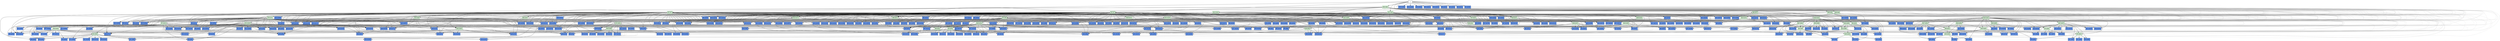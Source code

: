 digraph test {
  e1 -> e135;
  e1 -> e145;
  e1 -> e151;
  e1 -> e155;
  e1 -> e156;
  e1 -> e161;
  e1 -> e163;
  e1 -> e164;
  e1 -> e165;
  e1 -> e232;
  e1 -> e234;
  e1 -> e243;
  e1 -> e45;
  e1 -> e32;
  e1 -> e31;
  e1 -> e18;
  e1 -> e333;
  e1 -> e17;
  e1 -> e337;
  e1 -> e347;
  e1 -> e8;
  e1 -> e59;
  e1 -> e60;
  e1 -> e80;
  e1 -> e81;
  e1 -> e82;
  e1 -> e83;
  e1 -> e84;
  e1 -> e85;
  e1 -> e87;
  e1 -> e88;
  e1 -> e89;
  e1 -> e90;
  e1 -> e136;
  e1 -> e137;
  e1 -> e138;
  e1 -> e139;
  e1 -> e140;
  e1 -> e142;
  e1 -> e143;
  e1 -> e144;
  e1 -> e146;
  e1 -> e147;
  e1 -> e213;
  e1 -> e230;
  e1 -> e231;
  e1 -> e235;
  e1 -> e236;
  e1 -> e237;
  e1 -> e238;
  e1 -> e240;
  e1 -> e242;
  e1 -> e286;
  e1 -> e297;
  e1 -> e300;
  e1 -> e301;
  e1 -> e302;
  e1 -> e304;
  e1 -> e305;
  e1 -> e328;
  e1 -> e329;
  e1 -> e334;
  e1 -> e336;
  e1 -> e346;
  e1 -> e7;
  e1 -> e58;
  e1 -> e75;
  e1 -> e76;
  e1 -> e77;
  e1 -> e78;
  e1 -> e130;
  e1 -> e131;
  e1 -> e132;
  e1 -> e133;
  e1 -> e150;
  e1 -> e229;
  e1 -> e233;
  e1 -> e245;
  e1 -> e299;
  e1 -> e330;
  e1 -> e332;
  e1 -> e57;
  e1 -> e71;
  e1 -> e72;
  e1 -> e73;
  e1 -> e74;
  e1 -> e118;
  e1 -> e122;
  e1 -> e123;
  e1 -> e126;
  e1 -> e215;
  e1 -> e217;
  e1 -> e219;
  e1 -> e288;
  e1 -> e293;
  e2 -> e115;
  e2 -> e145;
  e2 -> e151;
  e2 -> e163;
  e2 -> e164;
  e2 -> e165;
  e2 -> e197;
  e2 -> e201;
  e2 -> e202;
  e2 -> e206;
  e2 -> e211;
  e2 -> e243;
  e2 -> e45;
  e2 -> e282;
  e2 -> e36;
  e2 -> e283;
  e2 -> e284;
  e2 -> e31;
  e2 -> e21;
  e2 -> e323;
  e2 -> e324;
  e2 -> e333;
  e2 -> e17;
  e2 -> e11;
  e2 -> e341;
  e2 -> e80;
  e2 -> e85;
  e2 -> e106;
  e2 -> e110;
  e2 -> e136;
  e2 -> e137;
  e2 -> e142;
  e2 -> e143;
  e2 -> e144;
  e2 -> e182;
  e2 -> e186;
  e2 -> e194;
  e2 -> e195;
  e2 -> e196;
  e2 -> e235;
  e2 -> e236;
  e2 -> e242;
  e2 -> e270;
  e2 -> e273;
  e2 -> e281;
  e2 -> e301;
  e2 -> e302;
  e2 -> e317;
  e2 -> e320;
  e2 -> e22;
  e2 -> e334;
  e2 -> e342;
  e2 -> e9;
  e2 -> e82;
  e2 -> e83;
  e2 -> e89;
  e2 -> e90;
  e2 -> e108;
  e2 -> e109;
  e2 -> e113;
  e2 -> e114;
  e2 -> e138;
  e2 -> e140;
  e2 -> e146;
  e2 -> e147;
  e2 -> e187;
  e2 -> e190;
  e2 -> e198;
  e2 -> e199;
  e2 -> e209;
  e2 -> e237;
  e2 -> e240;
  e2 -> e38;
  e2 -> e274;
  e2 -> e305;
  e2 -> e318;
  e2 -> e10;
  e2 -> e59;
  e2 -> e60;
  e2 -> e69;
  e2 -> e70;
  e2 -> e81;
  e2 -> e84;
  e2 -> e87;
  e2 -> e88;
  e2 -> e107;
  e2 -> e111;
  e2 -> e112;
  e2 -> e117;
  e2 -> e139;
  e2 -> e188;
  e2 -> e238;
  e2 -> e304;
  e2 -> e336;
  e2 -> e343;
  e3 -> e132;
  e3 -> e144;
  e3 -> e196;
  e3 -> e217;
  e3 -> e231;
  e3 -> e236;
  e3 -> e266;
  e3 -> e273;
  e3 -> e286;
  e3 -> e33;
  e3 -> e313;
  e3 -> e22;
  e3 -> e340;
  e3 -> e13;
  e3 -> e345;
  e3 -> e74;
  e3 -> e78;
  e3 -> e83;
  e3 -> e90;
  e3 -> e109;
  e3 -> e114;
  e3 -> e126;
  e3 -> e127;
  e3 -> e140;
  e3 -> e190;
  e3 -> e192;
  e3 -> e223;
  e3 -> e260;
  e3 -> e279;
  e3 -> e289;
  e3 -> e314;
  e3 -> e315;
  e3 -> e318;
  e3 -> e344;
  e4 -> e257;
  e4 -> e313;
  e4 -> e16;
  e5 -> e338;
  e5 -> e15;
  e5 -> e214;
  e5 -> e271;
  e5 -> e309;
  e5 -> e339;
  e6 -> e244;
  e6 -> e298;
  e6 -> e31;
  e6 -> e21;
  e6 -> e18;
  e6 -> e12;
  e6 -> e47;
  e6 -> e256;
  e6 -> e265;
  e6 -> e272;
  e6 -> e315;
  e6 -> e14;
  e7 -> e57;
  e7 -> e58;
  e7 -> e71;
  e7 -> e72;
  e7 -> e73;
  e7 -> e74;
  e7 -> e75;
  e7 -> e76;
  e7 -> e77;
  e7 -> e78;
  e7 -> e118;
  e7 -> e122;
  e7 -> e123;
  e7 -> e126;
  e7 -> e130;
  e7 -> e131;
  e7 -> e132;
  e7 -> e133;
  e7 -> e215;
  e7 -> e217;
  e7 -> e219;
  e7 -> e224;
  e7 -> e225;
  e7 -> e233;
  e7 -> e287;
  e7 -> e288;
  e7 -> e291;
  e7 -> e293;
  e7 -> e296;
  e7 -> e330;
  e7 -> e332;
  e7 -> e337;
  e7 -> e292;
  e7 -> e33;
  e7 -> e303;
  e7 -> e331;
  e7 -> e19;
  e7 -> e335;
  e7 -> e159;
  e7 -> e216;
  e7 -> e241;
  e7 -> e289;
  e7 -> e306;
  e7 -> e20;
  e7 -> e93;
  e7 -> e239;
  e8 -> e57;
  e8 -> e71;
  e8 -> e72;
  e8 -> e73;
  e8 -> e74;
  e8 -> e118;
  e8 -> e122;
  e8 -> e123;
  e8 -> e126;
  e8 -> e213;
  e8 -> e215;
  e8 -> e217;
  e8 -> e219;
  e8 -> e286;
  e8 -> e287;
  e8 -> e288;
  e8 -> e293;
  e8 -> e328;
  e8 -> e329;
  e8 -> e79;
  e8 -> e129;
  e8 -> e134;
  e8 -> e228;
  e8 -> e298;
  e9 -> e59;
  e9 -> e60;
  e9 -> e69;
  e9 -> e70;
  e9 -> e81;
  e9 -> e82;
  e9 -> e84;
  e9 -> e87;
  e9 -> e88;
  e9 -> e89;
  e9 -> e107;
  e9 -> e108;
  e9 -> e111;
  e9 -> e112;
  e9 -> e113;
  e9 -> e115;
  e9 -> e117;
  e9 -> e138;
  e9 -> e139;
  e9 -> e146;
  e9 -> e147;
  e9 -> e187;
  e9 -> e188;
  e9 -> e198;
  e9 -> e199;
  e9 -> e209;
  e9 -> e210;
  e9 -> e237;
  e9 -> e238;
  e9 -> e274;
  e9 -> e280;
  e9 -> e283;
  e9 -> e305;
  e9 -> e324;
  e9 -> e321;
  e9 -> e23;
  e9 -> e327;
  e9 -> e275;
  e9 -> e276;
  e9 -> e35;
  e9 -> e322;
  e10 -> e81;
  e10 -> e87;
  e10 -> e88;
  e10 -> e107;
  e10 -> e111;
  e10 -> e112;
  e10 -> e117;
  e10 -> e139;
  e10 -> e142;
  e10 -> e188;
  e10 -> e194;
  e10 -> e235;
  e10 -> e238;
  e10 -> e270;
  e10 -> e283;
  e10 -> e302;
  e10 -> e320;
  e10 -> e323;
  e10 -> e116;
  e10 -> e183;
  e10 -> e189;
  e10 -> e271;
  e10 -> e272;
  e10 -> e276;
  e10 -> e319;
  e10 -> e326;
  e11 -> e69;
  e11 -> e106;
  e11 -> e107;
  e11 -> e108;
  e11 -> e109;
  e11 -> e182;
  e11 -> e187;
  e11 -> e188;
  e11 -> e190;
  e11 -> e270;
  e11 -> e273;
  e11 -> e274;
  e11 -> e317;
  e12 -> e268;
  e12 -> e264;
  e12 -> e266;
  e12 -> e25;
  e12 -> e177;
  e13 -> e312;
  e13 -> e26;
  e13 -> e259;
  e13 -> e314;
  e14 -> e184;
  e14 -> e73;
  e14 -> e77;
  e14 -> e82;
  e14 -> e89;
  e14 -> e108;
  e14 -> e113;
  e14 -> e118;
  e14 -> e131;
  e14 -> e136;
  e14 -> e143;
  e14 -> e182;
  e14 -> e195;
  e14 -> e213;
  e14 -> e216;
  e14 -> e230;
  e14 -> e257;
  e14 -> e264;
  e14 -> e38;
  e14 -> e316;
  e14 -> e325;
  e15 -> e227;
  e15 -> e263;
  e15 -> e309;
  e15 -> e141;
  e15 -> e228;
  e15 -> e243;
  e15 -> e282;
  e15 -> e32;
  e15 -> e24;
  e15 -> e119;
  e15 -> e183;
  e15 -> e311;
  e16 -> e253;
  e16 -> e172;
  e16 -> e261;
  e16 -> e29;
  e16 -> e62;
  e16 -> e168;
  e16 -> e171;
  e16 -> e255;
  e16 -> e256;
  e16 -> e258;
  e16 -> e27;
  e16 -> e43;
  e16 -> e42;
  e16 -> e28;
  e16 -> e51;
  e16 -> e50;
  e16 -> e173;
  e16 -> e250;
  e16 -> e254;
  e16 -> e262;
  e16 -> e30;
  e16 -> e310;
  e17 -> e59;
  e17 -> e80;
  e17 -> e81;
  e17 -> e82;
  e17 -> e83;
  e17 -> e136;
  e17 -> e138;
  e17 -> e139;
  e17 -> e140;
  e17 -> e235;
  e17 -> e236;
  e17 -> e237;
  e17 -> e300;
  e17 -> e301;
  e17 -> e304;
  e17 -> e86;
  e17 -> e91;
  e17 -> e141;
  e17 -> e149;
  e17 -> e244;
  e18 -> e58;
  e18 -> e75;
  e18 -> e76;
  e18 -> e77;
  e18 -> e78;
  e18 -> e130;
  e18 -> e131;
  e18 -> e132;
  e18 -> e133;
  e18 -> e230;
  e18 -> e231;
  e18 -> e233;
  e18 -> e297;
  e18 -> e299;
  e19 -> e57;
  e19 -> e58;
  e19 -> e72;
  e19 -> e73;
  e19 -> e76;
  e19 -> e77;
  e19 -> e93;
  e19 -> e122;
  e19 -> e123;
  e19 -> e133;
  e19 -> e159;
  e19 -> e160;
  e19 -> e219;
  e19 -> e224;
  e19 -> e226;
  e19 -> e239;
  e19 -> e296;
  e19 -> e306;
  e19 -> e294;
  e19 -> e34;
  e19 -> e308;
  e19 -> e218;
  e19 -> e220;
  e19 -> e44;
  e19 -> e295;
  e20 -> e57;
  e20 -> e58;
  e20 -> e71;
  e20 -> e72;
  e20 -> e75;
  e20 -> e76;
  e20 -> e93;
  e20 -> e120;
  e20 -> e123;
  e20 -> e130;
  e20 -> e215;
  e20 -> e224;
  e20 -> e239;
  e20 -> e291;
  e20 -> e292;
  e20 -> e303;
  e20 -> e92;
  e20 -> e119;
  e20 -> e124;
  e20 -> e214;
  e20 -> e47;
  e20 -> e220;
  e20 -> e290;
  e20 -> e307;
  e21 -> e70;
  e21 -> e110;
  e21 -> e111;
  e21 -> e113;
  e21 -> e114;
  e21 -> e194;
  e21 -> e195;
  e21 -> e196;
  e21 -> e198;
  e21 -> e281;
  e22 -> e83;
  e22 -> e90;
  e22 -> e109;
  e22 -> e114;
  e22 -> e140;
  e22 -> e190;
  e22 -> e193;
  e22 -> e240;
  e22 -> e284;
  e22 -> e278;
  e22 -> e37;
  e22 -> e285;
  e22 -> e191;
  e22 -> e207;
  e22 -> e279;
  e23 -> e81;
  e23 -> e88;
  e23 -> e107;
  e23 -> e112;
  e23 -> e138;
  e23 -> e147;
  e23 -> e148;
  e23 -> e187;
  e23 -> e199;
  e23 -> e200;
  e23 -> e275;
  e23 -> e280;
  e23 -> e35;
  e23 -> e149;
  e23 -> e165;
  e23 -> e211;
  e23 -> e212;
  e23 -> e45;
  e23 -> e36;
  e23 -> e189;
  e23 -> e277;
  e24 -> e263;
  e25 -> e177;
  e25 -> e268;
  e25 -> e104;
  e25 -> e180;
  e25 -> e40;
  e25 -> e55;
  e25 -> e100;
  e25 -> e103;
  e25 -> e178;
  e25 -> e179;
  e25 -> e265;
  e25 -> e49;
  e25 -> e48;
  e25 -> e39;
  e25 -> e105;
  e25 -> e181;
  e25 -> e41;
  e26 -> e259;
  e26 -> e86;
  e26 -> e129;
  e26 -> e145;
  e26 -> e197;
  e26 -> e232;
  e26 -> e267;
  e26 -> e260;
  e27 -> e51;
  e27 -> e50;
  e27 -> e250;
  e27 -> e253;
  e27 -> e65;
  e27 -> e66;
  e27 -> e97;
  e27 -> e98;
  e27 -> e251;
  e27 -> e254;
  e27 -> e94;
  e27 -> e166;
  e27 -> e252;
  e28 -> e50;
  e28 -> e262;
  e28 -> e166;
  e28 -> e255;
  e28 -> e261;
  e29 -> e52;
  e29 -> e248;
  e29 -> e43;
  e29 -> e61;
  e29 -> e167;
  e30 -> e169;
  e30 -> e170;
  e30 -> e247;
  e30 -> e249;
  e30 -> e269;
  e30 -> e258;
  e30 -> e95;
  e30 -> e42;
  e31 -> e60;
  e31 -> e85;
  e31 -> e87;
  e31 -> e89;
  e31 -> e90;
  e31 -> e142;
  e31 -> e143;
  e31 -> e144;
  e31 -> e146;
  e31 -> e242;
  e31 -> e245;
  e32 -> e227;
  e32 -> e229;
  e33 -> e74;
  e33 -> e78;
  e33 -> e126;
  e33 -> e128;
  e33 -> e225;
  e33 -> e241;
  e33 -> e222;
  e33 -> e46;
  e33 -> e246;
  e33 -> e125;
  e33 -> e157;
  e33 -> e223;
  e34 -> e72;
  e34 -> e122;
  e34 -> e218;
  e34 -> e226;
  e34 -> e44;
  e34 -> e134;
  e34 -> e161;
  e34 -> e162;
  e34 -> e234;
  e34 -> e124;
  e34 -> e221;
  e35 -> e163;
  e35 -> e164;
  e35 -> e165;
  e35 -> e206;
  e35 -> e211;
  e35 -> e204;
  e35 -> e205;
  e35 -> e210;
  e35 -> e212;
  e35 -> e116;
  e35 -> e208;
  e35 -> e117;
  e35 -> e209;
  e36 -> e200;
  e36 -> e112;
  e36 -> e199;
  e37 -> e83;
  e37 -> e109;
  e37 -> e191;
  e37 -> e193;
  e37 -> e207;
  e37 -> e91;
  e37 -> e151;
  e37 -> e201;
  e37 -> e192;
  e38 -> e59;
  e38 -> e60;
  e38 -> e69;
  e38 -> e70;
  e38 -> e80;
  e38 -> e84;
  e38 -> e85;
  e38 -> e106;
  e38 -> e110;
  e38 -> e115;
  e38 -> e137;
  e38 -> e186;
  e38 -> e202;
  e38 -> e184;
  e38 -> e185;
  e38 -> e203;
  e39 -> e181;
  e39 -> e178;
  e39 -> e180;
  e40 -> e53;
  e40 -> e175;
  e40 -> e49;
  e40 -> e54;
  e40 -> e99;
  e40 -> e177;
  e41 -> e101;
  e41 -> e102;
  e41 -> e174;
  e41 -> e176;
  e41 -> e179;
  e41 -> e68;
  e41 -> e48;
  e42 -> e63;
  e42 -> e169;
  e42 -> e170;
  e42 -> e52;
  e42 -> e171;
  e42 -> e172;
  e43 -> e67;
  e43 -> e167;
  e43 -> e95;
  e43 -> e51;
  e43 -> e173;
  e43 -> e94;
  e43 -> e168;
  e44 -> e155;
  e44 -> e156;
  e44 -> e161;
  e44 -> e153;
  e44 -> e154;
  e44 -> e160;
  e44 -> e162;
  e44 -> e92;
  e44 -> e158;
  e44 -> e93;
  e44 -> e159;
  e45 -> e148;
  e45 -> e88;
  e45 -> e147;
  e45 -> e150;
  e46 -> e74;
  e46 -> e125;
  e46 -> e128;
  e46 -> e157;
  e46 -> e79;
  e46 -> e135;
  e46 -> e127;
  e47 -> e57;
  e47 -> e58;
  e47 -> e71;
  e47 -> e75;
  e47 -> e120;
  e47 -> e121;
  e47 -> e152;
  e48 -> e56;
  e48 -> e101;
  e48 -> e102;
  e48 -> e53;
  e48 -> e103;
  e48 -> e104;
  e49 -> e99;
  e49 -> e68;
  e49 -> e105;
  e49 -> e100;
  e50 -> e96;
  e50 -> e98;
  e50 -> e97;
  e51 -> e67;
  e51 -> e64;
  e51 -> e66;
  e51 -> e65;
  e52 -> e61;
  e52 -> e63;
  e52 -> e62;
  e53 -> e54;
  e53 -> e56;
  e53 -> e55;
  e0 -> e1;
  e0 -> e2;
  e0 -> e3;
  e0 -> e4;
  e0 -> e5;
  e0 -> e6;
  e0 -> e348;
  e0 -> e349;
  e0 -> e350;
  e0 -> e351;
  e0 -> e352;
  e0 -> e353;
  e0 -> e354;
  e0 -> e355;
  e0 -> e356;

//conflicts
  e1 -> e4 [arrowhead=none color=gray60 style=dashed constraint=false];
  e1 -> e11 [arrowhead=none color=gray60 style=dashed constraint=false];
  e1 -> e12 [arrowhead=none color=gray60 style=dashed constraint=false];
  e1 -> e21 [arrowhead=none color=gray60 style=dashed constraint=false];
  e1 -> e24 [arrowhead=none color=gray60 style=dashed constraint=false];
  e1 -> e36 [arrowhead=none color=gray60 style=dashed constraint=false];
  e1 -> e197 [arrowhead=none color=gray60 style=dashed constraint=false];
  e1 -> e201 [arrowhead=none color=gray60 style=dashed constraint=false];
  e1 -> e206 [arrowhead=none color=gray60 style=dashed constraint=false];
  e1 -> e211 [arrowhead=none color=gray60 style=dashed constraint=false];
  e1 -> e267 [arrowhead=none color=gray60 style=dashed constraint=false];
  e1 -> e282 [arrowhead=none color=gray60 style=dashed constraint=false];
  e1 -> e341 [arrowhead=none color=gray60 style=dashed constraint=false];
  e1 -> e343 [arrowhead=none color=gray60 style=dashed constraint=false];
  e1 -> e349 [arrowhead=none color=gray60 style=dashed constraint=false];
  e1 -> e352 [arrowhead=none color=gray60 style=dashed constraint=false];
  e2 -> e4 [arrowhead=none color=gray60 style=dashed constraint=false];
  e2 -> e7 [arrowhead=none color=gray60 style=dashed constraint=false];
  e2 -> e8 [arrowhead=none color=gray60 style=dashed constraint=false];
  e2 -> e12 [arrowhead=none color=gray60 style=dashed constraint=false];
  e2 -> e18 [arrowhead=none color=gray60 style=dashed constraint=false];
  e2 -> e24 [arrowhead=none color=gray60 style=dashed constraint=false];
  e2 -> e32 [arrowhead=none color=gray60 style=dashed constraint=false];
  e2 -> e232 [arrowhead=none color=gray60 style=dashed constraint=false];
  e2 -> e267 [arrowhead=none color=gray60 style=dashed constraint=false];
  e2 -> e347 [arrowhead=none color=gray60 style=dashed constraint=false];
  e2 -> e350 [arrowhead=none color=gray60 style=dashed constraint=false];
  e2 -> e352 [arrowhead=none color=gray60 style=dashed constraint=false];
  e2 -> e353 [arrowhead=none color=gray60 style=dashed constraint=false];
  e3 -> e5 [arrowhead=none color=gray60 style=dashed constraint=false];
  e3 -> e9 [arrowhead=none color=gray60 style=dashed constraint=false];
  e3 -> e10 [arrowhead=none color=gray60 style=dashed constraint=false];
  e3 -> e14 [arrowhead=none color=gray60 style=dashed constraint=false];
  e3 -> e16 [arrowhead=none color=gray60 style=dashed constraint=false];
  e3 -> e19 [arrowhead=none color=gray60 style=dashed constraint=false];
  e3 -> e20 [arrowhead=none color=gray60 style=dashed constraint=false];
  e3 -> e25 [arrowhead=none color=gray60 style=dashed constraint=false];
  e3 -> e233 [arrowhead=none color=gray60 style=dashed constraint=false];
  e3 -> e242 [arrowhead=none color=gray60 style=dashed constraint=false];
  e3 -> e281 [arrowhead=none color=gray60 style=dashed constraint=false];
  e3 -> e288 [arrowhead=none color=gray60 style=dashed constraint=false];
  e3 -> e297 [arrowhead=none color=gray60 style=dashed constraint=false];
  e3 -> e301 [arrowhead=none color=gray60 style=dashed constraint=false];
  e3 -> e317 [arrowhead=none color=gray60 style=dashed constraint=false];
  e3 -> e329 [arrowhead=none color=gray60 style=dashed constraint=false];
  e3 -> e348 [arrowhead=none color=gray60 style=dashed constraint=false];
  e3 -> e351 [arrowhead=none color=gray60 style=dashed constraint=false];
  e3 -> e355 [arrowhead=none color=gray60 style=dashed constraint=false];
  e3 -> e356 [arrowhead=none color=gray60 style=dashed constraint=false];
  e4 -> e12 [arrowhead=none color=gray60 style=dashed constraint=false];
  e4 -> e24 [arrowhead=none color=gray60 style=dashed constraint=false];
  e4 -> e267 [arrowhead=none color=gray60 style=dashed constraint=false];
  e4 -> e325 [arrowhead=none color=gray60 style=dashed constraint=false];
  e4 -> e344 [arrowhead=none color=gray60 style=dashed constraint=false];
  e4 -> e345 [arrowhead=none color=gray60 style=dashed constraint=false];
  e4 -> e352 [arrowhead=none color=gray60 style=dashed constraint=false];
  e4 -> e355 [arrowhead=none color=gray60 style=dashed constraint=false];
  e4 -> e356 [arrowhead=none color=gray60 style=dashed constraint=false];
  e5 -> e9 [arrowhead=none color=gray60 style=dashed constraint=false];
  e5 -> e16 [arrowhead=none color=gray60 style=dashed constraint=false];
  e5 -> e19 [arrowhead=none color=gray60 style=dashed constraint=false];
  e5 -> e25 [arrowhead=none color=gray60 style=dashed constraint=false];
  e5 -> e71 [arrowhead=none color=gray60 style=dashed constraint=false];
  e5 -> e75 [arrowhead=none color=gray60 style=dashed constraint=false];
  e5 -> e80 [arrowhead=none color=gray60 style=dashed constraint=false];
  e5 -> e85 [arrowhead=none color=gray60 style=dashed constraint=false];
  e5 -> e106 [arrowhead=none color=gray60 style=dashed constraint=false];
  e5 -> e110 [arrowhead=none color=gray60 style=dashed constraint=false];
  e5 -> e118 [arrowhead=none color=gray60 style=dashed constraint=false];
  e5 -> e121 [arrowhead=none color=gray60 style=dashed constraint=false];
  e5 -> e130 [arrowhead=none color=gray60 style=dashed constraint=false];
  e5 -> e131 [arrowhead=none color=gray60 style=dashed constraint=false];
  e5 -> e136 [arrowhead=none color=gray60 style=dashed constraint=false];
  e5 -> e142 [arrowhead=none color=gray60 style=dashed constraint=false];
  e5 -> e143 [arrowhead=none color=gray60 style=dashed constraint=false];
  e5 -> e182 [arrowhead=none color=gray60 style=dashed constraint=false];
  e5 -> e185 [arrowhead=none color=gray60 style=dashed constraint=false];
  e5 -> e186 [arrowhead=none color=gray60 style=dashed constraint=false];
  e5 -> e194 [arrowhead=none color=gray60 style=dashed constraint=false];
  e5 -> e195 [arrowhead=none color=gray60 style=dashed constraint=false];
  e5 -> e213 [arrowhead=none color=gray60 style=dashed constraint=false];
  e5 -> e215 [arrowhead=none color=gray60 style=dashed constraint=false];
  e5 -> e230 [arrowhead=none color=gray60 style=dashed constraint=false];
  e5 -> e233 [arrowhead=none color=gray60 style=dashed constraint=false];
  e5 -> e235 [arrowhead=none color=gray60 style=dashed constraint=false];
  e5 -> e242 [arrowhead=none color=gray60 style=dashed constraint=false];
  e5 -> e257 [arrowhead=none color=gray60 style=dashed constraint=false];
  e5 -> e264 [arrowhead=none color=gray60 style=dashed constraint=false];
  e5 -> e270 [arrowhead=none color=gray60 style=dashed constraint=false];
  e5 -> e281 [arrowhead=none color=gray60 style=dashed constraint=false];
  e5 -> e288 [arrowhead=none color=gray60 style=dashed constraint=false];
  e5 -> e290 [arrowhead=none color=gray60 style=dashed constraint=false];
  e5 -> e292 [arrowhead=none color=gray60 style=dashed constraint=false];
  e5 -> e297 [arrowhead=none color=gray60 style=dashed constraint=false];
  e5 -> e301 [arrowhead=none color=gray60 style=dashed constraint=false];
  e5 -> e316 [arrowhead=none color=gray60 style=dashed constraint=false];
  e5 -> e317 [arrowhead=none color=gray60 style=dashed constraint=false];
  e5 -> e319 [arrowhead=none color=gray60 style=dashed constraint=false];
  e5 -> e320 [arrowhead=none color=gray60 style=dashed constraint=false];
  e5 -> e329 [arrowhead=none color=gray60 style=dashed constraint=false];
  e5 -> e331 [arrowhead=none color=gray60 style=dashed constraint=false];
  e5 -> e342 [arrowhead=none color=gray60 style=dashed constraint=false];
  e5 -> e348 [arrowhead=none color=gray60 style=dashed constraint=false];
  e5 -> e353 [arrowhead=none color=gray60 style=dashed constraint=false];
  e5 -> e354 [arrowhead=none color=gray60 style=dashed constraint=false];
  e5 -> e356 [arrowhead=none color=gray60 style=dashed constraint=false];
  e6 -> e15 [arrowhead=none color=gray60 style=dashed constraint=false];
  e6 -> e23 [arrowhead=none color=gray60 style=dashed constraint=false];
  e6 -> e26 [arrowhead=none color=gray60 style=dashed constraint=false];
  e6 -> e27 [arrowhead=none color=gray60 style=dashed constraint=false];
  e6 -> e34 [arrowhead=none color=gray60 style=dashed constraint=false];
  e6 -> e37 [arrowhead=none color=gray60 style=dashed constraint=false];
  e6 -> e46 [arrowhead=none color=gray60 style=dashed constraint=false];
  e6 -> e214 [arrowhead=none color=gray60 style=dashed constraint=false];
  e6 -> e220 [arrowhead=none color=gray60 style=dashed constraint=false];
  e6 -> e223 [arrowhead=none color=gray60 style=dashed constraint=false];
  e6 -> e269 [arrowhead=none color=gray60 style=dashed constraint=false];
  e6 -> e271 [arrowhead=none color=gray60 style=dashed constraint=false];
  e6 -> e276 [arrowhead=none color=gray60 style=dashed constraint=false];
  e6 -> e279 [arrowhead=none color=gray60 style=dashed constraint=false];
  e6 -> e295 [arrowhead=none color=gray60 style=dashed constraint=false];
  e6 -> e310 [arrowhead=none color=gray60 style=dashed constraint=false];
  e6 -> e314 [arrowhead=none color=gray60 style=dashed constraint=false];
  e6 -> e322 [arrowhead=none color=gray60 style=dashed constraint=false];
  e6 -> e339 [arrowhead=none color=gray60 style=dashed constraint=false];
  e6 -> e341 [arrowhead=none color=gray60 style=dashed constraint=false];
  e6 -> e352 [arrowhead=none color=gray60 style=dashed constraint=false];
  e6 -> e354 [arrowhead=none color=gray60 style=dashed constraint=false];
  e7 -> e213 [arrowhead=none color=gray60 style=dashed constraint=false];
  e7 -> e230 [arrowhead=none color=gray60 style=dashed constraint=false];
  e7 -> e231 [arrowhead=none color=gray60 style=dashed constraint=false];
  e7 -> e286 [arrowhead=none color=gray60 style=dashed constraint=false];
  e7 -> e297 [arrowhead=none color=gray60 style=dashed constraint=false];
  e7 -> e328 [arrowhead=none color=gray60 style=dashed constraint=false];
  e7 -> e329 [arrowhead=none color=gray60 style=dashed constraint=false];
  e7 -> e346 [arrowhead=none color=gray60 style=dashed constraint=false];
  e7 -> e350 [arrowhead=none color=gray60 style=dashed constraint=false];
  e7 -> e353 [arrowhead=none color=gray60 style=dashed constraint=false];
  e8 -> e18 [arrowhead=none color=gray60 style=dashed constraint=false];
  e8 -> e32 [arrowhead=none color=gray60 style=dashed constraint=false];
  e8 -> e44 [arrowhead=none color=gray60 style=dashed constraint=false];
  e8 -> e135 [arrowhead=none color=gray60 style=dashed constraint=false];
  e8 -> e152 [arrowhead=none color=gray60 style=dashed constraint=false];
  e8 -> e157 [arrowhead=none color=gray60 style=dashed constraint=false];
  e8 -> e232 [arrowhead=none color=gray60 style=dashed constraint=false];
  e8 -> e234 [arrowhead=none color=gray60 style=dashed constraint=false];
  e8 -> e239 [arrowhead=none color=gray60 style=dashed constraint=false];
  e8 -> e241 [arrowhead=none color=gray60 style=dashed constraint=false];
  e8 -> e246 [arrowhead=none color=gray60 style=dashed constraint=false];
  e8 -> e303 [arrowhead=none color=gray60 style=dashed constraint=false];
  e8 -> e306 [arrowhead=none color=gray60 style=dashed constraint=false];
  e8 -> e307 [arrowhead=none color=gray60 style=dashed constraint=false];
  e8 -> e308 [arrowhead=none color=gray60 style=dashed constraint=false];
  e8 -> e325 [arrowhead=none color=gray60 style=dashed constraint=false];
  e8 -> e330 [arrowhead=none color=gray60 style=dashed constraint=false];
  e8 -> e332 [arrowhead=none color=gray60 style=dashed constraint=false];
  e8 -> e335 [arrowhead=none color=gray60 style=dashed constraint=false];
  e8 -> e337 [arrowhead=none color=gray60 style=dashed constraint=false];
  e8 -> e344 [arrowhead=none color=gray60 style=dashed constraint=false];
  e8 -> e345 [arrowhead=none color=gray60 style=dashed constraint=false];
  e8 -> e346 [arrowhead=none color=gray60 style=dashed constraint=false];
  e8 -> e347 [arrowhead=none color=gray60 style=dashed constraint=false];
  e8 -> e355 [arrowhead=none color=gray60 style=dashed constraint=false];
  e8 -> e356 [arrowhead=none color=gray60 style=dashed constraint=false];
  e9 -> e80 [arrowhead=none color=gray60 style=dashed constraint=false];
  e9 -> e85 [arrowhead=none color=gray60 style=dashed constraint=false];
  e9 -> e106 [arrowhead=none color=gray60 style=dashed constraint=false];
  e9 -> e110 [arrowhead=none color=gray60 style=dashed constraint=false];
  e9 -> e136 [arrowhead=none color=gray60 style=dashed constraint=false];
  e9 -> e137 [arrowhead=none color=gray60 style=dashed constraint=false];
  e9 -> e142 [arrowhead=none color=gray60 style=dashed constraint=false];
  e9 -> e143 [arrowhead=none color=gray60 style=dashed constraint=false];
  e9 -> e182 [arrowhead=none color=gray60 style=dashed constraint=false];
  e9 -> e185 [arrowhead=none color=gray60 style=dashed constraint=false];
  e9 -> e186 [arrowhead=none color=gray60 style=dashed constraint=false];
  e9 -> e194 [arrowhead=none color=gray60 style=dashed constraint=false];
  e9 -> e195 [arrowhead=none color=gray60 style=dashed constraint=false];
  e9 -> e202 [arrowhead=none color=gray60 style=dashed constraint=false];
  e9 -> e235 [arrowhead=none color=gray60 style=dashed constraint=false];
  e9 -> e242 [arrowhead=none color=gray60 style=dashed constraint=false];
  e9 -> e270 [arrowhead=none color=gray60 style=dashed constraint=false];
  e9 -> e281 [arrowhead=none color=gray60 style=dashed constraint=false];
  e9 -> e301 [arrowhead=none color=gray60 style=dashed constraint=false];
  e9 -> e302 [arrowhead=none color=gray60 style=dashed constraint=false];
  e9 -> e316 [arrowhead=none color=gray60 style=dashed constraint=false];
  e9 -> e317 [arrowhead=none color=gray60 style=dashed constraint=false];
  e9 -> e319 [arrowhead=none color=gray60 style=dashed constraint=false];
  e9 -> e320 [arrowhead=none color=gray60 style=dashed constraint=false];
  e9 -> e323 [arrowhead=none color=gray60 style=dashed constraint=false];
  e9 -> e334 [arrowhead=none color=gray60 style=dashed constraint=false];
  e9 -> e342 [arrowhead=none color=gray60 style=dashed constraint=false];
  e9 -> e348 [arrowhead=none color=gray60 style=dashed constraint=false];
  e9 -> e354 [arrowhead=none color=gray60 style=dashed constraint=false];
  e9 -> e356 [arrowhead=none color=gray60 style=dashed constraint=false];
  e10 -> e14 [arrowhead=none color=gray60 style=dashed constraint=false];
  e10 -> e138 [arrowhead=none color=gray60 style=dashed constraint=false];
  e10 -> e146 [arrowhead=none color=gray60 style=dashed constraint=false];
  e10 -> e147 [arrowhead=none color=gray60 style=dashed constraint=false];
  e10 -> e187 [arrowhead=none color=gray60 style=dashed constraint=false];
  e10 -> e198 [arrowhead=none color=gray60 style=dashed constraint=false];
  e10 -> e199 [arrowhead=none color=gray60 style=dashed constraint=false];
  e10 -> e208 [arrowhead=none color=gray60 style=dashed constraint=false];
  e10 -> e209 [arrowhead=none color=gray60 style=dashed constraint=false];
  e10 -> e237 [arrowhead=none color=gray60 style=dashed constraint=false];
  e10 -> e242 [arrowhead=none color=gray60 style=dashed constraint=false];
  e10 -> e274 [arrowhead=none color=gray60 style=dashed constraint=false];
  e10 -> e277 [arrowhead=none color=gray60 style=dashed constraint=false];
  e10 -> e281 [arrowhead=none color=gray60 style=dashed constraint=false];
  e10 -> e301 [arrowhead=none color=gray60 style=dashed constraint=false];
  e10 -> e305 [arrowhead=none color=gray60 style=dashed constraint=false];
  e10 -> e311 [arrowhead=none color=gray60 style=dashed constraint=false];
  e10 -> e317 [arrowhead=none color=gray60 style=dashed constraint=false];
  e10 -> e322 [arrowhead=none color=gray60 style=dashed constraint=false];
  e10 -> e324 [arrowhead=none color=gray60 style=dashed constraint=false];
  e10 -> e334 [arrowhead=none color=gray60 style=dashed constraint=false];
  e10 -> e339 [arrowhead=none color=gray60 style=dashed constraint=false];
  e10 -> e342 [arrowhead=none color=gray60 style=dashed constraint=false];
  e10 -> e351 [arrowhead=none color=gray60 style=dashed constraint=false];
  e10 -> e355 [arrowhead=none color=gray60 style=dashed constraint=false];
  e11 -> e21 [arrowhead=none color=gray60 style=dashed constraint=false];
  e11 -> e35 [arrowhead=none color=gray60 style=dashed constraint=false];
  e11 -> e36 [arrowhead=none color=gray60 style=dashed constraint=false];
  e11 -> e115 [arrowhead=none color=gray60 style=dashed constraint=false];
  e11 -> e197 [arrowhead=none color=gray60 style=dashed constraint=false];
  e11 -> e201 [arrowhead=none color=gray60 style=dashed constraint=false];
  e11 -> e202 [arrowhead=none color=gray60 style=dashed constraint=false];
  e11 -> e203 [arrowhead=none color=gray60 style=dashed constraint=false];
  e11 -> e207 [arrowhead=none color=gray60 style=dashed constraint=false];
  e11 -> e282 [arrowhead=none color=gray60 style=dashed constraint=false];
  e11 -> e283 [arrowhead=none color=gray60 style=dashed constraint=false];
  e11 -> e284 [arrowhead=none color=gray60 style=dashed constraint=false];
  e11 -> e285 [arrowhead=none color=gray60 style=dashed constraint=false];
  e11 -> e323 [arrowhead=none color=gray60 style=dashed constraint=false];
  e11 -> e324 [arrowhead=none color=gray60 style=dashed constraint=false];
  e11 -> e325 [arrowhead=none color=gray60 style=dashed constraint=false];
  e11 -> e326 [arrowhead=none color=gray60 style=dashed constraint=false];
  e11 -> e327 [arrowhead=none color=gray60 style=dashed constraint=false];
  e11 -> e341 [arrowhead=none color=gray60 style=dashed constraint=false];
  e11 -> e344 [arrowhead=none color=gray60 style=dashed constraint=false];
  e11 -> e345 [arrowhead=none color=gray60 style=dashed constraint=false];
  e11 -> e355 [arrowhead=none color=gray60 style=dashed constraint=false];
  e11 -> e356 [arrowhead=none color=gray60 style=dashed constraint=false];
  e12 -> e325 [arrowhead=none color=gray60 style=dashed constraint=false];
  e12 -> e344 [arrowhead=none color=gray60 style=dashed constraint=false];
  e12 -> e345 [arrowhead=none color=gray60 style=dashed constraint=false];
  e12 -> e355 [arrowhead=none color=gray60 style=dashed constraint=false];
  e12 -> e356 [arrowhead=none color=gray60 style=dashed constraint=false];
  e13 -> e22 [arrowhead=none color=gray60 style=dashed constraint=false];
  e13 -> e33 [arrowhead=none color=gray60 style=dashed constraint=false];
  e13 -> e132 [arrowhead=none color=gray60 style=dashed constraint=false];
  e13 -> e144 [arrowhead=none color=gray60 style=dashed constraint=false];
  e13 -> e196 [arrowhead=none color=gray60 style=dashed constraint=false];
  e13 -> e217 [arrowhead=none color=gray60 style=dashed constraint=false];
  e13 -> e231 [arrowhead=none color=gray60 style=dashed constraint=false];
  e13 -> e236 [arrowhead=none color=gray60 style=dashed constraint=false];
  e13 -> e266 [arrowhead=none color=gray60 style=dashed constraint=false];
  e13 -> e273 [arrowhead=none color=gray60 style=dashed constraint=false];
  e13 -> e286 [arrowhead=none color=gray60 style=dashed constraint=false];
  e13 -> e313 [arrowhead=none color=gray60 style=dashed constraint=false];
  e13 -> e331 [arrowhead=none color=gray60 style=dashed constraint=false];
  e13 -> e340 [arrowhead=none color=gray60 style=dashed constraint=false];
  e13 -> e342 [arrowhead=none color=gray60 style=dashed constraint=false];
  e13 -> e345 [arrowhead=none color=gray60 style=dashed constraint=false];
  e13 -> e353 [arrowhead=none color=gray60 style=dashed constraint=false];
  e13 -> e354 [arrowhead=none color=gray60 style=dashed constraint=false];
  e14 -> e16 [arrowhead=none color=gray60 style=dashed constraint=false];
  e14 -> e20 [arrowhead=none color=gray60 style=dashed constraint=false];
  e14 -> e25 [arrowhead=none color=gray60 style=dashed constraint=false];
  e14 -> e133 [arrowhead=none color=gray60 style=dashed constraint=false];
  e14 -> e146 [arrowhead=none color=gray60 style=dashed constraint=false];
  e14 -> e198 [arrowhead=none color=gray60 style=dashed constraint=false];
  e14 -> e219 [arrowhead=none color=gray60 style=dashed constraint=false];
  e14 -> e233 [arrowhead=none color=gray60 style=dashed constraint=false];
  e14 -> e237 [arrowhead=none color=gray60 style=dashed constraint=false];
  e14 -> e242 [arrowhead=none color=gray60 style=dashed constraint=false];
  e14 -> e274 [arrowhead=none color=gray60 style=dashed constraint=false];
  e14 -> e281 [arrowhead=none color=gray60 style=dashed constraint=false];
  e14 -> e288 [arrowhead=none color=gray60 style=dashed constraint=false];
  e14 -> e297 [arrowhead=none color=gray60 style=dashed constraint=false];
  e14 -> e301 [arrowhead=none color=gray60 style=dashed constraint=false];
  e14 -> e317 [arrowhead=none color=gray60 style=dashed constraint=false];
  e14 -> e329 [arrowhead=none color=gray60 style=dashed constraint=false];
  e14 -> e351 [arrowhead=none color=gray60 style=dashed constraint=false];
  e14 -> e355 [arrowhead=none color=gray60 style=dashed constraint=false];
  e15 -> e214 [arrowhead=none color=gray60 style=dashed constraint=false];
  e15 -> e271 [arrowhead=none color=gray60 style=dashed constraint=false];
  e15 -> e338 [arrowhead=none color=gray60 style=dashed constraint=false];
  e15 -> e339 [arrowhead=none color=gray60 style=dashed constraint=false];
  e15 -> e341 [arrowhead=none color=gray60 style=dashed constraint=false];
  e15 -> e352 [arrowhead=none color=gray60 style=dashed constraint=false];
  e16 -> e348 [arrowhead=none color=gray60 style=dashed constraint=false];
  e16 -> e349 [arrowhead=none color=gray60 style=dashed constraint=false];
  e16 -> e350 [arrowhead=none color=gray60 style=dashed constraint=false];
  e16 -> e351 [arrowhead=none color=gray60 style=dashed constraint=false];
  e16 -> e353 [arrowhead=none color=gray60 style=dashed constraint=false];
  e16 -> e354 [arrowhead=none color=gray60 style=dashed constraint=false];
  e17 -> e31 [arrowhead=none color=gray60 style=dashed constraint=false];
  e17 -> e35 [arrowhead=none color=gray60 style=dashed constraint=false];
  e17 -> e45 [arrowhead=none color=gray60 style=dashed constraint=false];
  e17 -> e115 [arrowhead=none color=gray60 style=dashed constraint=false];
  e17 -> e145 [arrowhead=none color=gray60 style=dashed constraint=false];
  e17 -> e151 [arrowhead=none color=gray60 style=dashed constraint=false];
  e17 -> e202 [arrowhead=none color=gray60 style=dashed constraint=false];
  e17 -> e203 [arrowhead=none color=gray60 style=dashed constraint=false];
  e17 -> e207 [arrowhead=none color=gray60 style=dashed constraint=false];
  e17 -> e243 [arrowhead=none color=gray60 style=dashed constraint=false];
  e17 -> e283 [arrowhead=none color=gray60 style=dashed constraint=false];
  e17 -> e284 [arrowhead=none color=gray60 style=dashed constraint=false];
  e17 -> e285 [arrowhead=none color=gray60 style=dashed constraint=false];
  e17 -> e323 [arrowhead=none color=gray60 style=dashed constraint=false];
  e17 -> e324 [arrowhead=none color=gray60 style=dashed constraint=false];
  e17 -> e325 [arrowhead=none color=gray60 style=dashed constraint=false];
  e17 -> e326 [arrowhead=none color=gray60 style=dashed constraint=false];
  e17 -> e327 [arrowhead=none color=gray60 style=dashed constraint=false];
  e17 -> e333 [arrowhead=none color=gray60 style=dashed constraint=false];
  e17 -> e336 [arrowhead=none color=gray60 style=dashed constraint=false];
  e17 -> e344 [arrowhead=none color=gray60 style=dashed constraint=false];
  e17 -> e345 [arrowhead=none color=gray60 style=dashed constraint=false];
  e17 -> e346 [arrowhead=none color=gray60 style=dashed constraint=false];
  e17 -> e355 [arrowhead=none color=gray60 style=dashed constraint=false];
  e17 -> e356 [arrowhead=none color=gray60 style=dashed constraint=false];
  e18 -> e152 [arrowhead=none color=gray60 style=dashed constraint=false];
  e18 -> e239 [arrowhead=none color=gray60 style=dashed constraint=false];
  e18 -> e241 [arrowhead=none color=gray60 style=dashed constraint=false];
  e18 -> e246 [arrowhead=none color=gray60 style=dashed constraint=false];
  e18 -> e303 [arrowhead=none color=gray60 style=dashed constraint=false];
  e18 -> e306 [arrowhead=none color=gray60 style=dashed constraint=false];
  e18 -> e307 [arrowhead=none color=gray60 style=dashed constraint=false];
  e18 -> e308 [arrowhead=none color=gray60 style=dashed constraint=false];
  e18 -> e325 [arrowhead=none color=gray60 style=dashed constraint=false];
  e18 -> e335 [arrowhead=none color=gray60 style=dashed constraint=false];
  e18 -> e337 [arrowhead=none color=gray60 style=dashed constraint=false];
  e18 -> e344 [arrowhead=none color=gray60 style=dashed constraint=false];
  e18 -> e345 [arrowhead=none color=gray60 style=dashed constraint=false];
  e18 -> e347 [arrowhead=none color=gray60 style=dashed constraint=false];
  e18 -> e355 [arrowhead=none color=gray60 style=dashed constraint=false];
  e18 -> e356 [arrowhead=none color=gray60 style=dashed constraint=false];
  e19 -> e71 [arrowhead=none color=gray60 style=dashed constraint=false];
  e19 -> e75 [arrowhead=none color=gray60 style=dashed constraint=false];
  e19 -> e118 [arrowhead=none color=gray60 style=dashed constraint=false];
  e19 -> e121 [arrowhead=none color=gray60 style=dashed constraint=false];
  e19 -> e130 [arrowhead=none color=gray60 style=dashed constraint=false];
  e19 -> e131 [arrowhead=none color=gray60 style=dashed constraint=false];
  e19 -> e215 [arrowhead=none color=gray60 style=dashed constraint=false];
  e19 -> e233 [arrowhead=none color=gray60 style=dashed constraint=false];
  e19 -> e288 [arrowhead=none color=gray60 style=dashed constraint=false];
  e19 -> e290 [arrowhead=none color=gray60 style=dashed constraint=false];
  e19 -> e291 [arrowhead=none color=gray60 style=dashed constraint=false];
  e19 -> e292 [arrowhead=none color=gray60 style=dashed constraint=false];
  e19 -> e303 [arrowhead=none color=gray60 style=dashed constraint=false];
  e19 -> e316 [arrowhead=none color=gray60 style=dashed constraint=false];
  e19 -> e331 [arrowhead=none color=gray60 style=dashed constraint=false];
  e19 -> e335 [arrowhead=none color=gray60 style=dashed constraint=false];
  e19 -> e348 [arrowhead=none color=gray60 style=dashed constraint=false];
  e19 -> e354 [arrowhead=none color=gray60 style=dashed constraint=false];
  e19 -> e356 [arrowhead=none color=gray60 style=dashed constraint=false];
  e20 -> e122 [arrowhead=none color=gray60 style=dashed constraint=false];
  e20 -> e133 [arrowhead=none color=gray60 style=dashed constraint=false];
  e20 -> e158 [arrowhead=none color=gray60 style=dashed constraint=false];
  e20 -> e159 [arrowhead=none color=gray60 style=dashed constraint=false];
  e20 -> e219 [arrowhead=none color=gray60 style=dashed constraint=false];
  e20 -> e221 [arrowhead=none color=gray60 style=dashed constraint=false];
  e20 -> e233 [arrowhead=none color=gray60 style=dashed constraint=false];
  e20 -> e288 [arrowhead=none color=gray60 style=dashed constraint=false];
  e20 -> e295 [arrowhead=none color=gray60 style=dashed constraint=false];
  e20 -> e296 [arrowhead=none color=gray60 style=dashed constraint=false];
  e20 -> e306 [arrowhead=none color=gray60 style=dashed constraint=false];
  e20 -> e311 [arrowhead=none color=gray60 style=dashed constraint=false];
  e20 -> e331 [arrowhead=none color=gray60 style=dashed constraint=false];
  e20 -> e335 [arrowhead=none color=gray60 style=dashed constraint=false];
  e20 -> e339 [arrowhead=none color=gray60 style=dashed constraint=false];
  e20 -> e351 [arrowhead=none color=gray60 style=dashed constraint=false];
  e20 -> e355 [arrowhead=none color=gray60 style=dashed constraint=false];
  e21 -> e115 [arrowhead=none color=gray60 style=dashed constraint=false];
  e21 -> e202 [arrowhead=none color=gray60 style=dashed constraint=false];
  e21 -> e203 [arrowhead=none color=gray60 style=dashed constraint=false];
  e21 -> e283 [arrowhead=none color=gray60 style=dashed constraint=false];
  e21 -> e284 [arrowhead=none color=gray60 style=dashed constraint=false];
  e21 -> e285 [arrowhead=none color=gray60 style=dashed constraint=false];
  e21 -> e323 [arrowhead=none color=gray60 style=dashed constraint=false];
  e21 -> e324 [arrowhead=none color=gray60 style=dashed constraint=false];
  e21 -> e325 [arrowhead=none color=gray60 style=dashed constraint=false];
  e21 -> e326 [arrowhead=none color=gray60 style=dashed constraint=false];
  e21 -> e327 [arrowhead=none color=gray60 style=dashed constraint=false];
  e21 -> e344 [arrowhead=none color=gray60 style=dashed constraint=false];
  e21 -> e345 [arrowhead=none color=gray60 style=dashed constraint=false];
  e21 -> e355 [arrowhead=none color=gray60 style=dashed constraint=false];
  e21 -> e356 [arrowhead=none color=gray60 style=dashed constraint=false];
  e22 -> e144 [arrowhead=none color=gray60 style=dashed constraint=false];
  e22 -> e196 [arrowhead=none color=gray60 style=dashed constraint=false];
  e22 -> e236 [arrowhead=none color=gray60 style=dashed constraint=false];
  e22 -> e273 [arrowhead=none color=gray60 style=dashed constraint=false];
  e22 -> e334 [arrowhead=none color=gray60 style=dashed constraint=false];
  e22 -> e340 [arrowhead=none color=gray60 style=dashed constraint=false];
  e22 -> e342 [arrowhead=none color=gray60 style=dashed constraint=false];
  e22 -> e345 [arrowhead=none color=gray60 style=dashed constraint=false];
  e22 -> e354 [arrowhead=none color=gray60 style=dashed constraint=false];
  e23 -> e139 [arrowhead=none color=gray60 style=dashed constraint=false];
  e23 -> e188 [arrowhead=none color=gray60 style=dashed constraint=false];
  e23 -> e237 [arrowhead=none color=gray60 style=dashed constraint=false];
  e23 -> e274 [arrowhead=none color=gray60 style=dashed constraint=false];
  e23 -> e276 [arrowhead=none color=gray60 style=dashed constraint=false];
  e23 -> e321 [arrowhead=none color=gray60 style=dashed constraint=false];
  e23 -> e322 [arrowhead=none color=gray60 style=dashed constraint=false];
  e23 -> e327 [arrowhead=none color=gray60 style=dashed constraint=false];
  e23 -> e341 [arrowhead=none color=gray60 style=dashed constraint=false];
  e24 -> e355 [arrowhead=none color=gray60 style=dashed constraint=false];
  e25 -> e348 [arrowhead=none color=gray60 style=dashed constraint=false];
  e25 -> e349 [arrowhead=none color=gray60 style=dashed constraint=false];
  e25 -> e350 [arrowhead=none color=gray60 style=dashed constraint=false];
  e25 -> e351 [arrowhead=none color=gray60 style=dashed constraint=false];
  e25 -> e353 [arrowhead=none color=gray60 style=dashed constraint=false];
  e26 -> e312 [arrowhead=none color=gray60 style=dashed constraint=false];
  e26 -> e314 [arrowhead=none color=gray60 style=dashed constraint=false];
  e26 -> e341 [arrowhead=none color=gray60 style=dashed constraint=false];
  e26 -> e352 [arrowhead=none color=gray60 style=dashed constraint=false];
  e27 -> e30 [arrowhead=none color=gray60 style=dashed constraint=false];
  e27 -> e168 [arrowhead=none color=gray60 style=dashed constraint=false];
  e27 -> e173 [arrowhead=none color=gray60 style=dashed constraint=false];
  e27 -> e255 [arrowhead=none color=gray60 style=dashed constraint=false];
  e27 -> e262 [arrowhead=none color=gray60 style=dashed constraint=false];
  e27 -> e310 [arrowhead=none color=gray60 style=dashed constraint=false];
  e28 -> e42 [arrowhead=none color=gray60 style=dashed constraint=false];
  e28 -> e43 [arrowhead=none color=gray60 style=dashed constraint=false];
  e28 -> e253 [arrowhead=none color=gray60 style=dashed constraint=false];
  e29 -> e172 [arrowhead=none color=gray60 style=dashed constraint=false];
  e29 -> e253 [arrowhead=none color=gray60 style=dashed constraint=false];
  e29 -> e261 [arrowhead=none color=gray60 style=dashed constraint=false];
  e30 -> e173 [arrowhead=none color=gray60 style=dashed constraint=false];
  e30 -> e262 [arrowhead=none color=gray60 style=dashed constraint=false];
  e30 -> e310 [arrowhead=none color=gray60 style=dashed constraint=false];
  e31 -> e115 [arrowhead=none color=gray60 style=dashed constraint=false];
  e31 -> e202 [arrowhead=none color=gray60 style=dashed constraint=false];
  e31 -> e203 [arrowhead=none color=gray60 style=dashed constraint=false];
  e31 -> e283 [arrowhead=none color=gray60 style=dashed constraint=false];
  e31 -> e284 [arrowhead=none color=gray60 style=dashed constraint=false];
  e31 -> e285 [arrowhead=none color=gray60 style=dashed constraint=false];
  e31 -> e323 [arrowhead=none color=gray60 style=dashed constraint=false];
  e31 -> e324 [arrowhead=none color=gray60 style=dashed constraint=false];
  e31 -> e325 [arrowhead=none color=gray60 style=dashed constraint=false];
  e31 -> e326 [arrowhead=none color=gray60 style=dashed constraint=false];
  e31 -> e327 [arrowhead=none color=gray60 style=dashed constraint=false];
  e31 -> e333 [arrowhead=none color=gray60 style=dashed constraint=false];
  e31 -> e344 [arrowhead=none color=gray60 style=dashed constraint=false];
  e31 -> e345 [arrowhead=none color=gray60 style=dashed constraint=false];
  e31 -> e355 [arrowhead=none color=gray60 style=dashed constraint=false];
  e31 -> e356 [arrowhead=none color=gray60 style=dashed constraint=false];
  e32 -> e303 [arrowhead=none color=gray60 style=dashed constraint=false];
  e32 -> e307 [arrowhead=none color=gray60 style=dashed constraint=false];
  e32 -> e335 [arrowhead=none color=gray60 style=dashed constraint=false];
  e32 -> e337 [arrowhead=none color=gray60 style=dashed constraint=false];
  e32 -> e347 [arrowhead=none color=gray60 style=dashed constraint=false];
  e32 -> e355 [arrowhead=none color=gray60 style=dashed constraint=false];
  e33 -> e132 [arrowhead=none color=gray60 style=dashed constraint=false];
  e33 -> e217 [arrowhead=none color=gray60 style=dashed constraint=false];
  e33 -> e331 [arrowhead=none color=gray60 style=dashed constraint=false];
  e33 -> e335 [arrowhead=none color=gray60 style=dashed constraint=false];
  e33 -> e340 [arrowhead=none color=gray60 style=dashed constraint=false];
  e33 -> e345 [arrowhead=none color=gray60 style=dashed constraint=false];
  e33 -> e354 [arrowhead=none color=gray60 style=dashed constraint=false];
  e34 -> e123 [arrowhead=none color=gray60 style=dashed constraint=false];
  e34 -> e219 [arrowhead=none color=gray60 style=dashed constraint=false];
  e34 -> e220 [arrowhead=none color=gray60 style=dashed constraint=false];
  e34 -> e294 [arrowhead=none color=gray60 style=dashed constraint=false];
  e34 -> e295 [arrowhead=none color=gray60 style=dashed constraint=false];
  e34 -> e308 [arrowhead=none color=gray60 style=dashed constraint=false];
  e35 -> e36 [arrowhead=none color=gray60 style=dashed constraint=false];
  e35 -> e45 [arrowhead=none color=gray60 style=dashed constraint=false];
  e35 -> e275 [arrowhead=none color=gray60 style=dashed constraint=false];
  e35 -> e280 [arrowhead=none color=gray60 style=dashed constraint=false];
  e35 -> e333 [arrowhead=none color=gray60 style=dashed constraint=false];
  e36 -> e283 [arrowhead=none color=gray60 style=dashed constraint=false];
  e36 -> e324 [arrowhead=none color=gray60 style=dashed constraint=false];
  e36 -> e326 [arrowhead=none color=gray60 style=dashed constraint=false];
  e36 -> e355 [arrowhead=none color=gray60 style=dashed constraint=false];
  e37 -> e140 [arrowhead=none color=gray60 style=dashed constraint=false];
  e37 -> e190 [arrowhead=none color=gray60 style=dashed constraint=false];
  e37 -> e278 [arrowhead=none color=gray60 style=dashed constraint=false];
  e37 -> e279 [arrowhead=none color=gray60 style=dashed constraint=false];
  e37 -> e285 [arrowhead=none color=gray60 style=dashed constraint=false];
  e37 -> e341 [arrowhead=none color=gray60 style=dashed constraint=false];
  e38 -> e82 [arrowhead=none color=gray60 style=dashed constraint=false];
  e38 -> e89 [arrowhead=none color=gray60 style=dashed constraint=false];
  e38 -> e108 [arrowhead=none color=gray60 style=dashed constraint=false];
  e38 -> e113 [arrowhead=none color=gray60 style=dashed constraint=false];
  e38 -> e136 [arrowhead=none color=gray60 style=dashed constraint=false];
  e38 -> e143 [arrowhead=none color=gray60 style=dashed constraint=false];
  e38 -> e182 [arrowhead=none color=gray60 style=dashed constraint=false];
  e38 -> e195 [arrowhead=none color=gray60 style=dashed constraint=false];
  e38 -> e305 [arrowhead=none color=gray60 style=dashed constraint=false];
  e38 -> e316 [arrowhead=none color=gray60 style=dashed constraint=false];
  e38 -> e324 [arrowhead=none color=gray60 style=dashed constraint=false];
  e38 -> e325 [arrowhead=none color=gray60 style=dashed constraint=false];
  e38 -> e334 [arrowhead=none color=gray60 style=dashed constraint=false];
  e38 -> e342 [arrowhead=none color=gray60 style=dashed constraint=false];
  e39 -> e48 [arrowhead=none color=gray60 style=dashed constraint=false];
  e39 -> e49 [arrowhead=none color=gray60 style=dashed constraint=false];
  e40 -> e104 [arrowhead=none color=gray60 style=dashed constraint=false];
  e40 -> e180 [arrowhead=none color=gray60 style=dashed constraint=false];
  e41 -> e105 [arrowhead=none color=gray60 style=dashed constraint=false];
  e41 -> e181 [arrowhead=none color=gray60 style=dashed constraint=false];
  e42 -> e43 [arrowhead=none color=gray60 style=dashed constraint=false];
  e42 -> e247 [arrowhead=none color=gray60 style=dashed constraint=false];
  e42 -> e249 [arrowhead=none color=gray60 style=dashed constraint=false];
  e43 -> e248 [arrowhead=none color=gray60 style=dashed constraint=false];
  e44 -> e218 [arrowhead=none color=gray60 style=dashed constraint=false];
  e44 -> e226 [arrowhead=none color=gray60 style=dashed constraint=false];
  e44 -> e234 [arrowhead=none color=gray60 style=dashed constraint=false];
  e44 -> e347 [arrowhead=none color=gray60 style=dashed constraint=false];
  e45 -> e283 [arrowhead=none color=gray60 style=dashed constraint=false];
  e45 -> e324 [arrowhead=none color=gray60 style=dashed constraint=false];
  e45 -> e326 [arrowhead=none color=gray60 style=dashed constraint=false];
  e45 -> e333 [arrowhead=none color=gray60 style=dashed constraint=false];
  e45 -> e355 [arrowhead=none color=gray60 style=dashed constraint=false];
  e46 -> e126 [arrowhead=none color=gray60 style=dashed constraint=false];
  e46 -> e222 [arrowhead=none color=gray60 style=dashed constraint=false];
  e46 -> e223 [arrowhead=none color=gray60 style=dashed constraint=false];
  e46 -> e246 [arrowhead=none color=gray60 style=dashed constraint=false];
  e47 -> e76 [arrowhead=none color=gray60 style=dashed constraint=false];
  e47 -> e123 [arrowhead=none color=gray60 style=dashed constraint=false];
  e47 -> e130 [arrowhead=none color=gray60 style=dashed constraint=false];
  e47 -> e215 [arrowhead=none color=gray60 style=dashed constraint=false];
  e47 -> e290 [arrowhead=none color=gray60 style=dashed constraint=false];
  e47 -> e307 [arrowhead=none color=gray60 style=dashed constraint=false];
  e48 -> e49 [arrowhead=none color=gray60 style=dashed constraint=false];
  e48 -> e174 [arrowhead=none color=gray60 style=dashed constraint=false];
  e48 -> e176 [arrowhead=none color=gray60 style=dashed constraint=false];
  e49 -> e175 [arrowhead=none color=gray60 style=dashed constraint=false];
  e50 -> e250 [arrowhead=none color=gray60 style=dashed constraint=false];
  e50 -> e254 [arrowhead=none color=gray60 style=dashed constraint=false];
  e51 -> e250 [arrowhead=none color=gray60 style=dashed constraint=false];
  e51 -> e254 [arrowhead=none color=gray60 style=dashed constraint=false];
  e52 -> e171 [arrowhead=none color=gray60 style=dashed constraint=false];
  e52 -> e248 [arrowhead=none color=gray60 style=dashed constraint=false];
  e53 -> e103 [arrowhead=none color=gray60 style=dashed constraint=false];
  e53 -> e175 [arrowhead=none color=gray60 style=dashed constraint=false];
  e54 -> e177 [arrowhead=none color=gray60 style=dashed constraint=false];
  e55 -> e56 [arrowhead=none color=gray60 style=dashed constraint=false];
  e55 -> e179 [arrowhead=none color=gray60 style=dashed constraint=false];
  e55 -> e265 [arrowhead=none color=gray60 style=dashed constraint=false];
  e56 -> e101 [arrowhead=none color=gray60 style=dashed constraint=false];
  e56 -> e102 [arrowhead=none color=gray60 style=dashed constraint=false];
  e57 -> e120 [arrowhead=none color=gray60 style=dashed constraint=false];
  e57 -> e224 [arrowhead=none color=gray60 style=dashed constraint=false];
  e57 -> e287 [arrowhead=none color=gray60 style=dashed constraint=false];
  e57 -> e293 [arrowhead=none color=gray60 style=dashed constraint=false];
  e57 -> e294 [arrowhead=none color=gray60 style=dashed constraint=false];
  e57 -> e298 [arrowhead=none color=gray60 style=dashed constraint=false];
  e58 -> e120 [arrowhead=none color=gray60 style=dashed constraint=false];
  e58 -> e224 [arrowhead=none color=gray60 style=dashed constraint=false];
  e58 -> e294 [arrowhead=none color=gray60 style=dashed constraint=false];
  e58 -> e299 [arrowhead=none color=gray60 style=dashed constraint=false];
  e58 -> e330 [arrowhead=none color=gray60 style=dashed constraint=false];
  e58 -> e332 [arrowhead=none color=gray60 style=dashed constraint=false];
  e59 -> e84 [arrowhead=none color=gray60 style=dashed constraint=false];
  e59 -> e184 [arrowhead=none color=gray60 style=dashed constraint=false];
  e59 -> e244 [arrowhead=none color=gray60 style=dashed constraint=false];
  e59 -> e300 [arrowhead=none color=gray60 style=dashed constraint=false];
  e59 -> e304 [arrowhead=none color=gray60 style=dashed constraint=false];
  e59 -> e321 [arrowhead=none color=gray60 style=dashed constraint=false];
  e60 -> e84 [arrowhead=none color=gray60 style=dashed constraint=false];
  e60 -> e184 [arrowhead=none color=gray60 style=dashed constraint=false];
  e60 -> e245 [arrowhead=none color=gray60 style=dashed constraint=false];
  e60 -> e321 [arrowhead=none color=gray60 style=dashed constraint=false];
  e60 -> e336 [arrowhead=none color=gray60 style=dashed constraint=false];
  e60 -> e346 [arrowhead=none color=gray60 style=dashed constraint=false];
  e62 -> e63 [arrowhead=none color=gray60 style=dashed constraint=false];
  e62 -> e256 [arrowhead=none color=gray60 style=dashed constraint=false];
  e62 -> e258 [arrowhead=none color=gray60 style=dashed constraint=false];
  e63 -> e169 [arrowhead=none color=gray60 style=dashed constraint=false];
  e63 -> e170 [arrowhead=none color=gray60 style=dashed constraint=false];
  e64 -> e65 [arrowhead=none color=gray60 style=dashed constraint=false];
  e64 -> e66 [arrowhead=none color=gray60 style=dashed constraint=false];
  e65 -> e66 [arrowhead=none color=gray60 style=dashed constraint=false];
  e65 -> e94 [arrowhead=none color=gray60 style=dashed constraint=false];
  e65 -> e251 [arrowhead=none color=gray60 style=dashed constraint=false];
  e65 -> e252 [arrowhead=none color=gray60 style=dashed constraint=false];
  e66 -> e251 [arrowhead=none color=gray60 style=dashed constraint=false];
  e67 -> e94 [arrowhead=none color=gray60 style=dashed constraint=false];
  e67 -> e167 [arrowhead=none color=gray60 style=dashed constraint=false];
  e68 -> e100 [arrowhead=none color=gray60 style=dashed constraint=false];
  e68 -> e174 [arrowhead=none color=gray60 style=dashed constraint=false];
  e68 -> e176 [arrowhead=none color=gray60 style=dashed constraint=false];
  e69 -> e184 [arrowhead=none color=gray60 style=dashed constraint=false];
  e69 -> e321 [arrowhead=none color=gray60 style=dashed constraint=false];
  e69 -> e343 [arrowhead=none color=gray60 style=dashed constraint=false];
  e69 -> e349 [arrowhead=none color=gray60 style=dashed constraint=false];
  e70 -> e184 [arrowhead=none color=gray60 style=dashed constraint=false];
  e70 -> e321 [arrowhead=none color=gray60 style=dashed constraint=false];
  e70 -> e343 [arrowhead=none color=gray60 style=dashed constraint=false];
  e70 -> e349 [arrowhead=none color=gray60 style=dashed constraint=false];
  e71 -> e120 [arrowhead=none color=gray60 style=dashed constraint=false];
  e71 -> e121 [arrowhead=none color=gray60 style=dashed constraint=false];
  e71 -> e287 [arrowhead=none color=gray60 style=dashed constraint=false];
  e71 -> e291 [arrowhead=none color=gray60 style=dashed constraint=false];
  e71 -> e292 [arrowhead=none color=gray60 style=dashed constraint=false];
  e71 -> e293 [arrowhead=none color=gray60 style=dashed constraint=false];
  e71 -> e298 [arrowhead=none color=gray60 style=dashed constraint=false];
  e71 -> e348 [arrowhead=none color=gray60 style=dashed constraint=false];
  e72 -> e124 [arrowhead=none color=gray60 style=dashed constraint=false];
  e72 -> e134 [arrowhead=none color=gray60 style=dashed constraint=false];
  e72 -> e218 [arrowhead=none color=gray60 style=dashed constraint=false];
  e72 -> e224 [arrowhead=none color=gray60 style=dashed constraint=false];
  e72 -> e226 [arrowhead=none color=gray60 style=dashed constraint=false];
  e72 -> e287 [arrowhead=none color=gray60 style=dashed constraint=false];
  e72 -> e293 [arrowhead=none color=gray60 style=dashed constraint=false];
  e73 -> e216 [arrowhead=none color=gray60 style=dashed constraint=false];
  e73 -> e287 [arrowhead=none color=gray60 style=dashed constraint=false];
  e73 -> e293 [arrowhead=none color=gray60 style=dashed constraint=false];
  e73 -> e294 [arrowhead=none color=gray60 style=dashed constraint=false];
  e73 -> e296 [arrowhead=none color=gray60 style=dashed constraint=false];
  e73 -> e298 [arrowhead=none color=gray60 style=dashed constraint=false];
  e74 -> e79 [arrowhead=none color=gray60 style=dashed constraint=false];
  e74 -> e125 [arrowhead=none color=gray60 style=dashed constraint=false];
  e74 -> e127 [arrowhead=none color=gray60 style=dashed constraint=false];
  e74 -> e128 [arrowhead=none color=gray60 style=dashed constraint=false];
  e74 -> e225 [arrowhead=none color=gray60 style=dashed constraint=false];
  e74 -> e287 [arrowhead=none color=gray60 style=dashed constraint=false];
  e74 -> e289 [arrowhead=none color=gray60 style=dashed constraint=false];
  e74 -> e293 [arrowhead=none color=gray60 style=dashed constraint=false];
  e75 -> e120 [arrowhead=none color=gray60 style=dashed constraint=false];
  e75 -> e121 [arrowhead=none color=gray60 style=dashed constraint=false];
  e75 -> e291 [arrowhead=none color=gray60 style=dashed constraint=false];
  e75 -> e292 [arrowhead=none color=gray60 style=dashed constraint=false];
  e75 -> e299 [arrowhead=none color=gray60 style=dashed constraint=false];
  e75 -> e330 [arrowhead=none color=gray60 style=dashed constraint=false];
  e75 -> e332 [arrowhead=none color=gray60 style=dashed constraint=false];
  e75 -> e348 [arrowhead=none color=gray60 style=dashed constraint=false];
  e76 -> e224 [arrowhead=none color=gray60 style=dashed constraint=false];
  e76 -> e294 [arrowhead=none color=gray60 style=dashed constraint=false];
  e76 -> e299 [arrowhead=none color=gray60 style=dashed constraint=false];
  e76 -> e330 [arrowhead=none color=gray60 style=dashed constraint=false];
  e76 -> e332 [arrowhead=none color=gray60 style=dashed constraint=false];
  e77 -> e216 [arrowhead=none color=gray60 style=dashed constraint=false];
  e77 -> e294 [arrowhead=none color=gray60 style=dashed constraint=false];
  e77 -> e296 [arrowhead=none color=gray60 style=dashed constraint=false];
  e77 -> e299 [arrowhead=none color=gray60 style=dashed constraint=false];
  e77 -> e330 [arrowhead=none color=gray60 style=dashed constraint=false];
  e77 -> e332 [arrowhead=none color=gray60 style=dashed constraint=false];
  e78 -> e222 [arrowhead=none color=gray60 style=dashed constraint=false];
  e78 -> e225 [arrowhead=none color=gray60 style=dashed constraint=false];
  e78 -> e289 [arrowhead=none color=gray60 style=dashed constraint=false];
  e78 -> e299 [arrowhead=none color=gray60 style=dashed constraint=false];
  e78 -> e315 [arrowhead=none color=gray60 style=dashed constraint=false];
  e78 -> e330 [arrowhead=none color=gray60 style=dashed constraint=false];
  e78 -> e332 [arrowhead=none color=gray60 style=dashed constraint=false];
  e80 -> e137 [arrowhead=none color=gray60 style=dashed constraint=false];
  e80 -> e184 [arrowhead=none color=gray60 style=dashed constraint=false];
  e80 -> e185 [arrowhead=none color=gray60 style=dashed constraint=false];
  e80 -> e186 [arrowhead=none color=gray60 style=dashed constraint=false];
  e80 -> e244 [arrowhead=none color=gray60 style=dashed constraint=false];
  e80 -> e300 [arrowhead=none color=gray60 style=dashed constraint=false];
  e80 -> e304 [arrowhead=none color=gray60 style=dashed constraint=false];
  e80 -> e348 [arrowhead=none color=gray60 style=dashed constraint=false];
  e81 -> e149 [arrowhead=none color=gray60 style=dashed constraint=false];
  e81 -> e189 [arrowhead=none color=gray60 style=dashed constraint=false];
  e81 -> e238 [arrowhead=none color=gray60 style=dashed constraint=false];
  e81 -> e275 [arrowhead=none color=gray60 style=dashed constraint=false];
  e81 -> e280 [arrowhead=none color=gray60 style=dashed constraint=false];
  e81 -> e300 [arrowhead=none color=gray60 style=dashed constraint=false];
  e81 -> e304 [arrowhead=none color=gray60 style=dashed constraint=false];
  e82 -> e244 [arrowhead=none color=gray60 style=dashed constraint=false];
  e82 -> e300 [arrowhead=none color=gray60 style=dashed constraint=false];
  e82 -> e304 [arrowhead=none color=gray60 style=dashed constraint=false];
  e82 -> e305 [arrowhead=none color=gray60 style=dashed constraint=false];
  e82 -> e321 [arrowhead=none color=gray60 style=dashed constraint=false];
  e83 -> e91 [arrowhead=none color=gray60 style=dashed constraint=false];
  e83 -> e191 [arrowhead=none color=gray60 style=dashed constraint=false];
  e83 -> e192 [arrowhead=none color=gray60 style=dashed constraint=false];
  e83 -> e193 [arrowhead=none color=gray60 style=dashed constraint=false];
  e83 -> e240 [arrowhead=none color=gray60 style=dashed constraint=false];
  e83 -> e300 [arrowhead=none color=gray60 style=dashed constraint=false];
  e83 -> e304 [arrowhead=none color=gray60 style=dashed constraint=false];
  e83 -> e318 [arrowhead=none color=gray60 style=dashed constraint=false];
  e84 -> e115 [arrowhead=none color=gray60 style=dashed constraint=false];
  e84 -> e300 [arrowhead=none color=gray60 style=dashed constraint=false];
  e84 -> e304 [arrowhead=none color=gray60 style=dashed constraint=false];
  e84 -> e336 [arrowhead=none color=gray60 style=dashed constraint=false];
  e84 -> e346 [arrowhead=none color=gray60 style=dashed constraint=false];
  e85 -> e137 [arrowhead=none color=gray60 style=dashed constraint=false];
  e85 -> e184 [arrowhead=none color=gray60 style=dashed constraint=false];
  e85 -> e185 [arrowhead=none color=gray60 style=dashed constraint=false];
  e85 -> e186 [arrowhead=none color=gray60 style=dashed constraint=false];
  e85 -> e245 [arrowhead=none color=gray60 style=dashed constraint=false];
  e85 -> e336 [arrowhead=none color=gray60 style=dashed constraint=false];
  e85 -> e346 [arrowhead=none color=gray60 style=dashed constraint=false];
  e85 -> e348 [arrowhead=none color=gray60 style=dashed constraint=false];
  e87 -> e238 [arrowhead=none color=gray60 style=dashed constraint=false];
  e87 -> e245 [arrowhead=none color=gray60 style=dashed constraint=false];
  e87 -> e272 [arrowhead=none color=gray60 style=dashed constraint=false];
  e87 -> e321 [arrowhead=none color=gray60 style=dashed constraint=false];
  e87 -> e336 [arrowhead=none color=gray60 style=dashed constraint=false];
  e87 -> e346 [arrowhead=none color=gray60 style=dashed constraint=false];
  e88 -> e148 [arrowhead=none color=gray60 style=dashed constraint=false];
  e88 -> e150 [arrowhead=none color=gray60 style=dashed constraint=false];
  e88 -> e189 [arrowhead=none color=gray60 style=dashed constraint=false];
  e88 -> e238 [arrowhead=none color=gray60 style=dashed constraint=false];
  e88 -> e275 [arrowhead=none color=gray60 style=dashed constraint=false];
  e88 -> e280 [arrowhead=none color=gray60 style=dashed constraint=false];
  e88 -> e336 [arrowhead=none color=gray60 style=dashed constraint=false];
  e88 -> e346 [arrowhead=none color=gray60 style=dashed constraint=false];
  e89 -> e245 [arrowhead=none color=gray60 style=dashed constraint=false];
  e89 -> e305 [arrowhead=none color=gray60 style=dashed constraint=false];
  e89 -> e321 [arrowhead=none color=gray60 style=dashed constraint=false];
  e89 -> e336 [arrowhead=none color=gray60 style=dashed constraint=false];
  e89 -> e346 [arrowhead=none color=gray60 style=dashed constraint=false];
  e90 -> e240 [arrowhead=none color=gray60 style=dashed constraint=false];
  e90 -> e245 [arrowhead=none color=gray60 style=dashed constraint=false];
  e90 -> e278 [arrowhead=none color=gray60 style=dashed constraint=false];
  e90 -> e315 [arrowhead=none color=gray60 style=dashed constraint=false];
  e90 -> e318 [arrowhead=none color=gray60 style=dashed constraint=false];
  e90 -> e336 [arrowhead=none color=gray60 style=dashed constraint=false];
  e90 -> e346 [arrowhead=none color=gray60 style=dashed constraint=false];
  e92 -> e124 [arrowhead=none color=gray60 style=dashed constraint=false];
  e92 -> e153 [arrowhead=none color=gray60 style=dashed constraint=false];
  e92 -> e154 [arrowhead=none color=gray60 style=dashed constraint=false];
  e92 -> e160 [arrowhead=none color=gray60 style=dashed constraint=false];
  e92 -> e307 [arrowhead=none color=gray60 style=dashed constraint=false];
  e93 -> e153 [arrowhead=none color=gray60 style=dashed constraint=false];
  e93 -> e154 [arrowhead=none color=gray60 style=dashed constraint=false];
  e93 -> e160 [arrowhead=none color=gray60 style=dashed constraint=false];
  e93 -> e224 [arrowhead=none color=gray60 style=dashed constraint=false];
  e93 -> e239 [arrowhead=none color=gray60 style=dashed constraint=false];
  e93 -> e332 [arrowhead=none color=gray60 style=dashed constraint=false];
  e94 -> e252 [arrowhead=none color=gray60 style=dashed constraint=false];
  e95 -> e168 [arrowhead=none color=gray60 style=dashed constraint=false];
  e95 -> e247 [arrowhead=none color=gray60 style=dashed constraint=false];
  e95 -> e249 [arrowhead=none color=gray60 style=dashed constraint=false];
  e96 -> e97 [arrowhead=none color=gray60 style=dashed constraint=false];
  e96 -> e98 [arrowhead=none color=gray60 style=dashed constraint=false];
  e97 -> e98 [arrowhead=none color=gray60 style=dashed constraint=false];
  e97 -> e166 [arrowhead=none color=gray60 style=dashed constraint=false];
  e97 -> e251 [arrowhead=none color=gray60 style=dashed constraint=false];
  e97 -> e252 [arrowhead=none color=gray60 style=dashed constraint=false];
  e98 -> e251 [arrowhead=none color=gray60 style=dashed constraint=false];
  e99 -> e177 [arrowhead=none color=gray60 style=dashed constraint=false];
  e100 -> e179 [arrowhead=none color=gray60 style=dashed constraint=false];
  e100 -> e265 [arrowhead=none color=gray60 style=dashed constraint=false];
  e101 -> e102 [arrowhead=none color=gray60 style=dashed constraint=false];
  e101 -> e179 [arrowhead=none color=gray60 style=dashed constraint=false];
  e102 -> e179 [arrowhead=none color=gray60 style=dashed constraint=false];
  e103 -> e179 [arrowhead=none color=gray60 style=dashed constraint=false];
  e103 -> e265 [arrowhead=none color=gray60 style=dashed constraint=false];
  e106 -> e184 [arrowhead=none color=gray60 style=dashed constraint=false];
  e106 -> e185 [arrowhead=none color=gray60 style=dashed constraint=false];
  e106 -> e186 [arrowhead=none color=gray60 style=dashed constraint=false];
  e106 -> e343 [arrowhead=none color=gray60 style=dashed constraint=false];
  e106 -> e348 [arrowhead=none color=gray60 style=dashed constraint=false];
  e106 -> e349 [arrowhead=none color=gray60 style=dashed constraint=false];
  e107 -> e189 [arrowhead=none color=gray60 style=dashed constraint=false];
  e107 -> e275 [arrowhead=none color=gray60 style=dashed constraint=false];
  e107 -> e280 [arrowhead=none color=gray60 style=dashed constraint=false];
  e107 -> e343 [arrowhead=none color=gray60 style=dashed constraint=false];
  e107 -> e349 [arrowhead=none color=gray60 style=dashed constraint=false];
  e108 -> e321 [arrowhead=none color=gray60 style=dashed constraint=false];
  e108 -> e343 [arrowhead=none color=gray60 style=dashed constraint=false];
  e108 -> e349 [arrowhead=none color=gray60 style=dashed constraint=false];
  e109 -> e191 [arrowhead=none color=gray60 style=dashed constraint=false];
  e109 -> e192 [arrowhead=none color=gray60 style=dashed constraint=false];
  e109 -> e193 [arrowhead=none color=gray60 style=dashed constraint=false];
  e109 -> e318 [arrowhead=none color=gray60 style=dashed constraint=false];
  e109 -> e343 [arrowhead=none color=gray60 style=dashed constraint=false];
  e109 -> e349 [arrowhead=none color=gray60 style=dashed constraint=false];
  e110 -> e184 [arrowhead=none color=gray60 style=dashed constraint=false];
  e110 -> e185 [arrowhead=none color=gray60 style=dashed constraint=false];
  e110 -> e186 [arrowhead=none color=gray60 style=dashed constraint=false];
  e110 -> e343 [arrowhead=none color=gray60 style=dashed constraint=false];
  e110 -> e348 [arrowhead=none color=gray60 style=dashed constraint=false];
  e110 -> e349 [arrowhead=none color=gray60 style=dashed constraint=false];
  e111 -> e272 [arrowhead=none color=gray60 style=dashed constraint=false];
  e111 -> e321 [arrowhead=none color=gray60 style=dashed constraint=false];
  e111 -> e343 [arrowhead=none color=gray60 style=dashed constraint=false];
  e111 -> e349 [arrowhead=none color=gray60 style=dashed constraint=false];
  e112 -> e189 [arrowhead=none color=gray60 style=dashed constraint=false];
  e112 -> e200 [arrowhead=none color=gray60 style=dashed constraint=false];
  e112 -> e275 [arrowhead=none color=gray60 style=dashed constraint=false];
  e112 -> e280 [arrowhead=none color=gray60 style=dashed constraint=false];
  e112 -> e343 [arrowhead=none color=gray60 style=dashed constraint=false];
  e112 -> e349 [arrowhead=none color=gray60 style=dashed constraint=false];
  e113 -> e321 [arrowhead=none color=gray60 style=dashed constraint=false];
  e113 -> e343 [arrowhead=none color=gray60 style=dashed constraint=false];
  e113 -> e349 [arrowhead=none color=gray60 style=dashed constraint=false];
  e114 -> e278 [arrowhead=none color=gray60 style=dashed constraint=false];
  e114 -> e315 [arrowhead=none color=gray60 style=dashed constraint=false];
  e114 -> e318 [arrowhead=none color=gray60 style=dashed constraint=false];
  e114 -> e343 [arrowhead=none color=gray60 style=dashed constraint=false];
  e114 -> e349 [arrowhead=none color=gray60 style=dashed constraint=false];
  e115 -> e333 [arrowhead=none color=gray60 style=dashed constraint=false];
  e115 -> e336 [arrowhead=none color=gray60 style=dashed constraint=false];
  e115 -> e343 [arrowhead=none color=gray60 style=dashed constraint=false];
  e116 -> e189 [arrowhead=none color=gray60 style=dashed constraint=false];
  e116 -> e204 [arrowhead=none color=gray60 style=dashed constraint=false];
  e116 -> e205 [arrowhead=none color=gray60 style=dashed constraint=false];
  e116 -> e210 [arrowhead=none color=gray60 style=dashed constraint=false];
  e116 -> e326 [arrowhead=none color=gray60 style=dashed constraint=false];
  e117 -> e204 [arrowhead=none color=gray60 style=dashed constraint=false];
  e117 -> e205 [arrowhead=none color=gray60 style=dashed constraint=false];
  e117 -> e210 [arrowhead=none color=gray60 style=dashed constraint=false];
  e117 -> e238 [arrowhead=none color=gray60 style=dashed constraint=false];
  e117 -> e283 [arrowhead=none color=gray60 style=dashed constraint=false];
  e117 -> e336 [arrowhead=none color=gray60 style=dashed constraint=false];
  e117 -> e343 [arrowhead=none color=gray60 style=dashed constraint=false];
  e118 -> e216 [arrowhead=none color=gray60 style=dashed constraint=false];
  e118 -> e287 [arrowhead=none color=gray60 style=dashed constraint=false];
  e118 -> e293 [arrowhead=none color=gray60 style=dashed constraint=false];
  e118 -> e298 [arrowhead=none color=gray60 style=dashed constraint=false];
  e118 -> e316 [arrowhead=none color=gray60 style=dashed constraint=false];
  e118 -> e331 [arrowhead=none color=gray60 style=dashed constraint=false];
  e118 -> e348 [arrowhead=none color=gray60 style=dashed constraint=false];
  e119 -> e227 [arrowhead=none color=gray60 style=dashed constraint=false];
  e119 -> e307 [arrowhead=none color=gray60 style=dashed constraint=false];
  e120 -> e121 [arrowhead=none color=gray60 style=dashed constraint=false];
  e120 -> e152 [arrowhead=none color=gray60 style=dashed constraint=false];
  e120 -> e224 [arrowhead=none color=gray60 style=dashed constraint=false];
  e120 -> e239 [arrowhead=none color=gray60 style=dashed constraint=false];
  e120 -> e291 [arrowhead=none color=gray60 style=dashed constraint=false];
  e120 -> e292 [arrowhead=none color=gray60 style=dashed constraint=false];
  e120 -> e303 [arrowhead=none color=gray60 style=dashed constraint=false];
  e121 -> e152 [arrowhead=none color=gray60 style=dashed constraint=false];
  e121 -> e348 [arrowhead=none color=gray60 style=dashed constraint=false];
  e121 -> e356 [arrowhead=none color=gray60 style=dashed constraint=false];
  e122 -> e134 [arrowhead=none color=gray60 style=dashed constraint=false];
  e122 -> e218 [arrowhead=none color=gray60 style=dashed constraint=false];
  e122 -> e221 [arrowhead=none color=gray60 style=dashed constraint=false];
  e122 -> e226 [arrowhead=none color=gray60 style=dashed constraint=false];
  e122 -> e287 [arrowhead=none color=gray60 style=dashed constraint=false];
  e122 -> e293 [arrowhead=none color=gray60 style=dashed constraint=false];
  e122 -> e296 [arrowhead=none color=gray60 style=dashed constraint=false];
  e122 -> e351 [arrowhead=none color=gray60 style=dashed constraint=false];
  e123 -> e220 [arrowhead=none color=gray60 style=dashed constraint=false];
  e123 -> e224 [arrowhead=none color=gray60 style=dashed constraint=false];
  e123 -> e287 [arrowhead=none color=gray60 style=dashed constraint=false];
  e123 -> e293 [arrowhead=none color=gray60 style=dashed constraint=false];
  e123 -> e294 [arrowhead=none color=gray60 style=dashed constraint=false];
  e123 -> e298 [arrowhead=none color=gray60 style=dashed constraint=false];
  e124 -> e162 [arrowhead=none color=gray60 style=dashed constraint=false];
  e124 -> e307 [arrowhead=none color=gray60 style=dashed constraint=false];
  e125 -> e128 [arrowhead=none color=gray60 style=dashed constraint=false];
  e125 -> e157 [arrowhead=none color=gray60 style=dashed constraint=false];
  e126 -> e222 [arrowhead=none color=gray60 style=dashed constraint=false];
  e126 -> e223 [arrowhead=none color=gray60 style=dashed constraint=false];
  e126 -> e225 [arrowhead=none color=gray60 style=dashed constraint=false];
  e126 -> e287 [arrowhead=none color=gray60 style=dashed constraint=false];
  e126 -> e289 [arrowhead=none color=gray60 style=dashed constraint=false];
  e126 -> e293 [arrowhead=none color=gray60 style=dashed constraint=false];
  e126 -> e298 [arrowhead=none color=gray60 style=dashed constraint=false];
  e126 -> e315 [arrowhead=none color=gray60 style=dashed constraint=false];
  e127 -> e289 [arrowhead=none color=gray60 style=dashed constraint=false];
  e127 -> e344 [arrowhead=none color=gray60 style=dashed constraint=false];
  e128 -> e157 [arrowhead=none color=gray60 style=dashed constraint=false];
  e128 -> e225 [arrowhead=none color=gray60 style=dashed constraint=false];
  e128 -> e241 [arrowhead=none color=gray60 style=dashed constraint=false];
  e130 -> e290 [arrowhead=none color=gray60 style=dashed constraint=false];
  e130 -> e291 [arrowhead=none color=gray60 style=dashed constraint=false];
  e130 -> e292 [arrowhead=none color=gray60 style=dashed constraint=false];
  e130 -> e299 [arrowhead=none color=gray60 style=dashed constraint=false];
  e130 -> e330 [arrowhead=none color=gray60 style=dashed constraint=false];
  e130 -> e332 [arrowhead=none color=gray60 style=dashed constraint=false];
  e130 -> e348 [arrowhead=none color=gray60 style=dashed constraint=false];
  e131 -> e216 [arrowhead=none color=gray60 style=dashed constraint=false];
  e131 -> e299 [arrowhead=none color=gray60 style=dashed constraint=false];
  e131 -> e316 [arrowhead=none color=gray60 style=dashed constraint=false];
  e131 -> e330 [arrowhead=none color=gray60 style=dashed constraint=false];
  e131 -> e331 [arrowhead=none color=gray60 style=dashed constraint=false];
  e131 -> e332 [arrowhead=none color=gray60 style=dashed constraint=false];
  e131 -> e348 [arrowhead=none color=gray60 style=dashed constraint=false];
  e132 -> e289 [arrowhead=none color=gray60 style=dashed constraint=false];
  e132 -> e299 [arrowhead=none color=gray60 style=dashed constraint=false];
  e132 -> e315 [arrowhead=none color=gray60 style=dashed constraint=false];
  e132 -> e330 [arrowhead=none color=gray60 style=dashed constraint=false];
  e132 -> e331 [arrowhead=none color=gray60 style=dashed constraint=false];
  e132 -> e332 [arrowhead=none color=gray60 style=dashed constraint=false];
  e132 -> e340 [arrowhead=none color=gray60 style=dashed constraint=false];
  e133 -> e294 [arrowhead=none color=gray60 style=dashed constraint=false];
  e133 -> e296 [arrowhead=none color=gray60 style=dashed constraint=false];
  e133 -> e299 [arrowhead=none color=gray60 style=dashed constraint=false];
  e133 -> e330 [arrowhead=none color=gray60 style=dashed constraint=false];
  e133 -> e332 [arrowhead=none color=gray60 style=dashed constraint=false];
  e133 -> e351 [arrowhead=none color=gray60 style=dashed constraint=false];
  e135 -> e157 [arrowhead=none color=gray60 style=dashed constraint=false];
  e135 -> e241 [arrowhead=none color=gray60 style=dashed constraint=false];
  e135 -> e337 [arrowhead=none color=gray60 style=dashed constraint=false];
  e135 -> e344 [arrowhead=none color=gray60 style=dashed constraint=false];
  e135 -> e347 [arrowhead=none color=gray60 style=dashed constraint=false];
  e136 -> e244 [arrowhead=none color=gray60 style=dashed constraint=false];
  e136 -> e300 [arrowhead=none color=gray60 style=dashed constraint=false];
  e136 -> e304 [arrowhead=none color=gray60 style=dashed constraint=false];
  e136 -> e316 [arrowhead=none color=gray60 style=dashed constraint=false];
  e136 -> e334 [arrowhead=none color=gray60 style=dashed constraint=false];
  e136 -> e342 [arrowhead=none color=gray60 style=dashed constraint=false];
  e136 -> e348 [arrowhead=none color=gray60 style=dashed constraint=false];
  e137 -> e186 [arrowhead=none color=gray60 style=dashed constraint=false];
  e137 -> e202 [arrowhead=none color=gray60 style=dashed constraint=false];
  e137 -> e300 [arrowhead=none color=gray60 style=dashed constraint=false];
  e137 -> e304 [arrowhead=none color=gray60 style=dashed constraint=false];
  e137 -> e336 [arrowhead=none color=gray60 style=dashed constraint=false];
  e137 -> e346 [arrowhead=none color=gray60 style=dashed constraint=false];
  e138 -> e149 [arrowhead=none color=gray60 style=dashed constraint=false];
  e138 -> e275 [arrowhead=none color=gray60 style=dashed constraint=false];
  e138 -> e277 [arrowhead=none color=gray60 style=dashed constraint=false];
  e138 -> e280 [arrowhead=none color=gray60 style=dashed constraint=false];
  e138 -> e300 [arrowhead=none color=gray60 style=dashed constraint=false];
  e138 -> e304 [arrowhead=none color=gray60 style=dashed constraint=false];
  e138 -> e305 [arrowhead=none color=gray60 style=dashed constraint=false];
  e138 -> e351 [arrowhead=none color=gray60 style=dashed constraint=false];
  e139 -> e238 [arrowhead=none color=gray60 style=dashed constraint=false];
  e139 -> e244 [arrowhead=none color=gray60 style=dashed constraint=false];
  e139 -> e272 [arrowhead=none color=gray60 style=dashed constraint=false];
  e139 -> e276 [arrowhead=none color=gray60 style=dashed constraint=false];
  e139 -> e300 [arrowhead=none color=gray60 style=dashed constraint=false];
  e139 -> e304 [arrowhead=none color=gray60 style=dashed constraint=false];
  e139 -> e321 [arrowhead=none color=gray60 style=dashed constraint=false];
  e140 -> e240 [arrowhead=none color=gray60 style=dashed constraint=false];
  e140 -> e244 [arrowhead=none color=gray60 style=dashed constraint=false];
  e140 -> e278 [arrowhead=none color=gray60 style=dashed constraint=false];
  e140 -> e279 [arrowhead=none color=gray60 style=dashed constraint=false];
  e140 -> e300 [arrowhead=none color=gray60 style=dashed constraint=false];
  e140 -> e304 [arrowhead=none color=gray60 style=dashed constraint=false];
  e140 -> e315 [arrowhead=none color=gray60 style=dashed constraint=false];
  e140 -> e318 [arrowhead=none color=gray60 style=dashed constraint=false];
  e142 -> e245 [arrowhead=none color=gray60 style=dashed constraint=false];
  e142 -> e272 [arrowhead=none color=gray60 style=dashed constraint=false];
  e142 -> e302 [arrowhead=none color=gray60 style=dashed constraint=false];
  e142 -> e319 [arrowhead=none color=gray60 style=dashed constraint=false];
  e142 -> e320 [arrowhead=none color=gray60 style=dashed constraint=false];
  e142 -> e336 [arrowhead=none color=gray60 style=dashed constraint=false];
  e142 -> e346 [arrowhead=none color=gray60 style=dashed constraint=false];
  e142 -> e348 [arrowhead=none color=gray60 style=dashed constraint=false];
  e143 -> e245 [arrowhead=none color=gray60 style=dashed constraint=false];
  e143 -> e316 [arrowhead=none color=gray60 style=dashed constraint=false];
  e143 -> e334 [arrowhead=none color=gray60 style=dashed constraint=false];
  e143 -> e336 [arrowhead=none color=gray60 style=dashed constraint=false];
  e143 -> e342 [arrowhead=none color=gray60 style=dashed constraint=false];
  e143 -> e346 [arrowhead=none color=gray60 style=dashed constraint=false];
  e143 -> e348 [arrowhead=none color=gray60 style=dashed constraint=false];
  e144 -> e245 [arrowhead=none color=gray60 style=dashed constraint=false];
  e144 -> e315 [arrowhead=none color=gray60 style=dashed constraint=false];
  e144 -> e318 [arrowhead=none color=gray60 style=dashed constraint=false];
  e144 -> e334 [arrowhead=none color=gray60 style=dashed constraint=false];
  e144 -> e336 [arrowhead=none color=gray60 style=dashed constraint=false];
  e144 -> e340 [arrowhead=none color=gray60 style=dashed constraint=false];
  e144 -> e342 [arrowhead=none color=gray60 style=dashed constraint=false];
  e144 -> e346 [arrowhead=none color=gray60 style=dashed constraint=false];
  e145 -> e333 [arrowhead=none color=gray60 style=dashed constraint=false];
  e145 -> e344 [arrowhead=none color=gray60 style=dashed constraint=false];
  e146 -> e245 [arrowhead=none color=gray60 style=dashed constraint=false];
  e146 -> e305 [arrowhead=none color=gray60 style=dashed constraint=false];
  e146 -> e321 [arrowhead=none color=gray60 style=dashed constraint=false];
  e146 -> e336 [arrowhead=none color=gray60 style=dashed constraint=false];
  e146 -> e346 [arrowhead=none color=gray60 style=dashed constraint=false];
  e146 -> e351 [arrowhead=none color=gray60 style=dashed constraint=false];
  e147 -> e148 [arrowhead=none color=gray60 style=dashed constraint=false];
  e147 -> e150 [arrowhead=none color=gray60 style=dashed constraint=false];
  e147 -> e275 [arrowhead=none color=gray60 style=dashed constraint=false];
  e147 -> e277 [arrowhead=none color=gray60 style=dashed constraint=false];
  e147 -> e280 [arrowhead=none color=gray60 style=dashed constraint=false];
  e147 -> e305 [arrowhead=none color=gray60 style=dashed constraint=false];
  e147 -> e336 [arrowhead=none color=gray60 style=dashed constraint=false];
  e147 -> e346 [arrowhead=none color=gray60 style=dashed constraint=false];
  e147 -> e351 [arrowhead=none color=gray60 style=dashed constraint=false];
  e148 -> e189 [arrowhead=none color=gray60 style=dashed constraint=false];
  e148 -> e275 [arrowhead=none color=gray60 style=dashed constraint=false];
  e148 -> e277 [arrowhead=none color=gray60 style=dashed constraint=false];
  e148 -> e280 [arrowhead=none color=gray60 style=dashed constraint=false];
  e150 -> e336 [arrowhead=none color=gray60 style=dashed constraint=false];
  e150 -> e346 [arrowhead=none color=gray60 style=dashed constraint=false];
  e151 -> e207 [arrowhead=none color=gray60 style=dashed constraint=false];
  e151 -> e284 [arrowhead=none color=gray60 style=dashed constraint=false];
  e151 -> e333 [arrowhead=none color=gray60 style=dashed constraint=false];
  e151 -> e344 [arrowhead=none color=gray60 style=dashed constraint=false];
  e152 -> e347 [arrowhead=none color=gray60 style=dashed constraint=false];
  e153 -> e154 [arrowhead=none color=gray60 style=dashed constraint=false];
  e153 -> e158 [arrowhead=none color=gray60 style=dashed constraint=false];
  e153 -> e159 [arrowhead=none color=gray60 style=dashed constraint=false];
  e153 -> e160 [arrowhead=none color=gray60 style=dashed constraint=false];
  e153 -> e162 [arrowhead=none color=gray60 style=dashed constraint=false];
  e154 -> e158 [arrowhead=none color=gray60 style=dashed constraint=false];
  e154 -> e159 [arrowhead=none color=gray60 style=dashed constraint=false];
  e154 -> e160 [arrowhead=none color=gray60 style=dashed constraint=false];
  e154 -> e162 [arrowhead=none color=gray60 style=dashed constraint=false];
  e155 -> e156 [arrowhead=none color=gray60 style=dashed constraint=false];
  e155 -> e161 [arrowhead=none color=gray60 style=dashed constraint=false];
  e155 -> e239 [arrowhead=none color=gray60 style=dashed constraint=false];
  e155 -> e306 [arrowhead=none color=gray60 style=dashed constraint=false];
  e155 -> e307 [arrowhead=none color=gray60 style=dashed constraint=false];
  e155 -> e337 [arrowhead=none color=gray60 style=dashed constraint=false];
  e155 -> e355 [arrowhead=none color=gray60 style=dashed constraint=false];
  e156 -> e161 [arrowhead=none color=gray60 style=dashed constraint=false];
  e156 -> e239 [arrowhead=none color=gray60 style=dashed constraint=false];
  e156 -> e306 [arrowhead=none color=gray60 style=dashed constraint=false];
  e156 -> e307 [arrowhead=none color=gray60 style=dashed constraint=false];
  e156 -> e330 [arrowhead=none color=gray60 style=dashed constraint=false];
  e156 -> e332 [arrowhead=none color=gray60 style=dashed constraint=false];
  e156 -> e337 [arrowhead=none color=gray60 style=dashed constraint=false];
  e156 -> e355 [arrowhead=none color=gray60 style=dashed constraint=false];
  e157 -> e347 [arrowhead=none color=gray60 style=dashed constraint=false];
  e158 -> e160 [arrowhead=none color=gray60 style=dashed constraint=false];
  e158 -> e221 [arrowhead=none color=gray60 style=dashed constraint=false];
  e158 -> e351 [arrowhead=none color=gray60 style=dashed constraint=false];
  e158 -> e355 [arrowhead=none color=gray60 style=dashed constraint=false];
  e159 -> e160 [arrowhead=none color=gray60 style=dashed constraint=false];
  e159 -> e296 [arrowhead=none color=gray60 style=dashed constraint=false];
  e159 -> e306 [arrowhead=none color=gray60 style=dashed constraint=false];
  e159 -> e332 [arrowhead=none color=gray60 style=dashed constraint=false];
  e160 -> e162 [arrowhead=none color=gray60 style=dashed constraint=false];
  e160 -> e224 [arrowhead=none color=gray60 style=dashed constraint=false];
  e160 -> e239 [arrowhead=none color=gray60 style=dashed constraint=false];
  e160 -> e296 [arrowhead=none color=gray60 style=dashed constraint=false];
  e160 -> e306 [arrowhead=none color=gray60 style=dashed constraint=false];
  e161 -> e162 [arrowhead=none color=gray60 style=dashed constraint=false];
  e161 -> e239 [arrowhead=none color=gray60 style=dashed constraint=false];
  e161 -> e306 [arrowhead=none color=gray60 style=dashed constraint=false];
  e161 -> e307 [arrowhead=none color=gray60 style=dashed constraint=false];
  e161 -> e337 [arrowhead=none color=gray60 style=dashed constraint=false];
  e161 -> e355 [arrowhead=none color=gray60 style=dashed constraint=false];
  e162 -> e221 [arrowhead=none color=gray60 style=dashed constraint=false];
  e163 -> e164 [arrowhead=none color=gray60 style=dashed constraint=false];
  e163 -> e165 [arrowhead=none color=gray60 style=dashed constraint=false];
  e163 -> e283 [arrowhead=none color=gray60 style=dashed constraint=false];
  e163 -> e324 [arrowhead=none color=gray60 style=dashed constraint=false];
  e163 -> e326 [arrowhead=none color=gray60 style=dashed constraint=false];
  e163 -> e355 [arrowhead=none color=gray60 style=dashed constraint=false];
  e164 -> e165 [arrowhead=none color=gray60 style=dashed constraint=false];
  e164 -> e283 [arrowhead=none color=gray60 style=dashed constraint=false];
  e164 -> e324 [arrowhead=none color=gray60 style=dashed constraint=false];
  e164 -> e326 [arrowhead=none color=gray60 style=dashed constraint=false];
  e164 -> e336 [arrowhead=none color=gray60 style=dashed constraint=false];
  e164 -> e346 [arrowhead=none color=gray60 style=dashed constraint=false];
  e164 -> e355 [arrowhead=none color=gray60 style=dashed constraint=false];
  e165 -> e212 [arrowhead=none color=gray60 style=dashed constraint=false];
  e165 -> e283 [arrowhead=none color=gray60 style=dashed constraint=false];
  e165 -> e324 [arrowhead=none color=gray60 style=dashed constraint=false];
  e165 -> e326 [arrowhead=none color=gray60 style=dashed constraint=false];
  e165 -> e355 [arrowhead=none color=gray60 style=dashed constraint=false];
  e166 -> e252 [arrowhead=none color=gray60 style=dashed constraint=false];
  e168 -> e256 [arrowhead=none color=gray60 style=dashed constraint=false];
  e168 -> e258 [arrowhead=none color=gray60 style=dashed constraint=false];
  e169 -> e170 [arrowhead=none color=gray60 style=dashed constraint=false];
  e169 -> e258 [arrowhead=none color=gray60 style=dashed constraint=false];
  e169 -> e269 [arrowhead=none color=gray60 style=dashed constraint=false];
  e170 -> e258 [arrowhead=none color=gray60 style=dashed constraint=false];
  e170 -> e269 [arrowhead=none color=gray60 style=dashed constraint=false];
  e171 -> e256 [arrowhead=none color=gray60 style=dashed constraint=false];
  e171 -> e258 [arrowhead=none color=gray60 style=dashed constraint=false];
  e173 -> e310 [arrowhead=none color=gray60 style=dashed constraint=false];
  e174 -> e176 [arrowhead=none color=gray60 style=dashed constraint=false];
  e174 -> e179 [arrowhead=none color=gray60 style=dashed constraint=false];
  e175 -> e177 [arrowhead=none color=gray60 style=dashed constraint=false];
  e176 -> e179 [arrowhead=none color=gray60 style=dashed constraint=false];
  e177 -> e268 [arrowhead=none color=gray60 style=dashed constraint=false];
  e178 -> e179 [arrowhead=none color=gray60 style=dashed constraint=false];
  e178 -> e265 [arrowhead=none color=gray60 style=dashed constraint=false];
  e179 -> e265 [arrowhead=none color=gray60 style=dashed constraint=false];
  e182 -> e316 [arrowhead=none color=gray60 style=dashed constraint=false];
  e182 -> e342 [arrowhead=none color=gray60 style=dashed constraint=false];
  e182 -> e343 [arrowhead=none color=gray60 style=dashed constraint=false];
  e182 -> e348 [arrowhead=none color=gray60 style=dashed constraint=false];
  e182 -> e349 [arrowhead=none color=gray60 style=dashed constraint=false];
  e183 -> e326 [arrowhead=none color=gray60 style=dashed constraint=false];
  e184 -> e185 [arrowhead=none color=gray60 style=dashed constraint=false];
  e184 -> e203 [arrowhead=none color=gray60 style=dashed constraint=false];
  e185 -> e203 [arrowhead=none color=gray60 style=dashed constraint=false];
  e185 -> e348 [arrowhead=none color=gray60 style=dashed constraint=false];
  e185 -> e356 [arrowhead=none color=gray60 style=dashed constraint=false];
  e186 -> e202 [arrowhead=none color=gray60 style=dashed constraint=false];
  e186 -> e304 [arrowhead=none color=gray60 style=dashed constraint=false];
  e186 -> e336 [arrowhead=none color=gray60 style=dashed constraint=false];
  e186 -> e343 [arrowhead=none color=gray60 style=dashed constraint=false];
  e186 -> e348 [arrowhead=none color=gray60 style=dashed constraint=false];
  e186 -> e356 [arrowhead=none color=gray60 style=dashed constraint=false];
  e187 -> e275 [arrowhead=none color=gray60 style=dashed constraint=false];
  e187 -> e277 [arrowhead=none color=gray60 style=dashed constraint=false];
  e187 -> e280 [arrowhead=none color=gray60 style=dashed constraint=false];
  e187 -> e343 [arrowhead=none color=gray60 style=dashed constraint=false];
  e187 -> e349 [arrowhead=none color=gray60 style=dashed constraint=false];
  e187 -> e351 [arrowhead=none color=gray60 style=dashed constraint=false];
  e188 -> e272 [arrowhead=none color=gray60 style=dashed constraint=false];
  e188 -> e276 [arrowhead=none color=gray60 style=dashed constraint=false];
  e188 -> e321 [arrowhead=none color=gray60 style=dashed constraint=false];
  e188 -> e343 [arrowhead=none color=gray60 style=dashed constraint=false];
  e188 -> e349 [arrowhead=none color=gray60 style=dashed constraint=false];
  e189 -> e200 [arrowhead=none color=gray60 style=dashed constraint=false];
  e189 -> e212 [arrowhead=none color=gray60 style=dashed constraint=false];
  e189 -> e326 [arrowhead=none color=gray60 style=dashed constraint=false];
  e190 -> e278 [arrowhead=none color=gray60 style=dashed constraint=false];
  e190 -> e279 [arrowhead=none color=gray60 style=dashed constraint=false];
  e190 -> e315 [arrowhead=none color=gray60 style=dashed constraint=false];
  e190 -> e318 [arrowhead=none color=gray60 style=dashed constraint=false];
  e190 -> e343 [arrowhead=none color=gray60 style=dashed constraint=false];
  e190 -> e349 [arrowhead=none color=gray60 style=dashed constraint=false];
  e191 -> e193 [arrowhead=none color=gray60 style=dashed constraint=false];
  e191 -> e207 [arrowhead=none color=gray60 style=dashed constraint=false];
  e192 -> e318 [arrowhead=none color=gray60 style=dashed constraint=false];
  e192 -> e344 [arrowhead=none color=gray60 style=dashed constraint=false];
  e193 -> e207 [arrowhead=none color=gray60 style=dashed constraint=false];
  e193 -> e240 [arrowhead=none color=gray60 style=dashed constraint=false];
  e193 -> e284 [arrowhead=none color=gray60 style=dashed constraint=false];
  e194 -> e272 [arrowhead=none color=gray60 style=dashed constraint=false];
  e194 -> e319 [arrowhead=none color=gray60 style=dashed constraint=false];
  e194 -> e320 [arrowhead=none color=gray60 style=dashed constraint=false];
  e194 -> e343 [arrowhead=none color=gray60 style=dashed constraint=false];
  e194 -> e348 [arrowhead=none color=gray60 style=dashed constraint=false];
  e194 -> e349 [arrowhead=none color=gray60 style=dashed constraint=false];
  e195 -> e316 [arrowhead=none color=gray60 style=dashed constraint=false];
  e195 -> e342 [arrowhead=none color=gray60 style=dashed constraint=false];
  e195 -> e343 [arrowhead=none color=gray60 style=dashed constraint=false];
  e195 -> e348 [arrowhead=none color=gray60 style=dashed constraint=false];
  e195 -> e349 [arrowhead=none color=gray60 style=dashed constraint=false];
  e196 -> e315 [arrowhead=none color=gray60 style=dashed constraint=false];
  e196 -> e318 [arrowhead=none color=gray60 style=dashed constraint=false];
  e196 -> e340 [arrowhead=none color=gray60 style=dashed constraint=false];
  e196 -> e342 [arrowhead=none color=gray60 style=dashed constraint=false];
  e196 -> e343 [arrowhead=none color=gray60 style=dashed constraint=false];
  e196 -> e349 [arrowhead=none color=gray60 style=dashed constraint=false];
  e197 -> e344 [arrowhead=none color=gray60 style=dashed constraint=false];
  e198 -> e321 [arrowhead=none color=gray60 style=dashed constraint=false];
  e198 -> e343 [arrowhead=none color=gray60 style=dashed constraint=false];
  e198 -> e349 [arrowhead=none color=gray60 style=dashed constraint=false];
  e198 -> e351 [arrowhead=none color=gray60 style=dashed constraint=false];
  e199 -> e200 [arrowhead=none color=gray60 style=dashed constraint=false];
  e199 -> e275 [arrowhead=none color=gray60 style=dashed constraint=false];
  e199 -> e277 [arrowhead=none color=gray60 style=dashed constraint=false];
  e199 -> e280 [arrowhead=none color=gray60 style=dashed constraint=false];
  e199 -> e343 [arrowhead=none color=gray60 style=dashed constraint=false];
  e199 -> e349 [arrowhead=none color=gray60 style=dashed constraint=false];
  e199 -> e351 [arrowhead=none color=gray60 style=dashed constraint=false];
  e200 -> e275 [arrowhead=none color=gray60 style=dashed constraint=false];
  e200 -> e277 [arrowhead=none color=gray60 style=dashed constraint=false];
  e200 -> e280 [arrowhead=none color=gray60 style=dashed constraint=false];
  e201 -> e207 [arrowhead=none color=gray60 style=dashed constraint=false];
  e201 -> e284 [arrowhead=none color=gray60 style=dashed constraint=false];
  e201 -> e344 [arrowhead=none color=gray60 style=dashed constraint=false];
  e202 -> e333 [arrowhead=none color=gray60 style=dashed constraint=false];
  e202 -> e336 [arrowhead=none color=gray60 style=dashed constraint=false];
  e202 -> e343 [arrowhead=none color=gray60 style=dashed constraint=false];
  e203 -> e333 [arrowhead=none color=gray60 style=dashed constraint=false];
  e204 -> e205 [arrowhead=none color=gray60 style=dashed constraint=false];
  e204 -> e208 [arrowhead=none color=gray60 style=dashed constraint=false];
  e204 -> e209 [arrowhead=none color=gray60 style=dashed constraint=false];
  e204 -> e210 [arrowhead=none color=gray60 style=dashed constraint=false];
  e204 -> e212 [arrowhead=none color=gray60 style=dashed constraint=false];
  e205 -> e208 [arrowhead=none color=gray60 style=dashed constraint=false];
  e205 -> e209 [arrowhead=none color=gray60 style=dashed constraint=false];
  e205 -> e210 [arrowhead=none color=gray60 style=dashed constraint=false];
  e205 -> e212 [arrowhead=none color=gray60 style=dashed constraint=false];
  e206 -> e211 [arrowhead=none color=gray60 style=dashed constraint=false];
  e206 -> e283 [arrowhead=none color=gray60 style=dashed constraint=false];
  e206 -> e324 [arrowhead=none color=gray60 style=dashed constraint=false];
  e206 -> e326 [arrowhead=none color=gray60 style=dashed constraint=false];
  e206 -> e355 [arrowhead=none color=gray60 style=dashed constraint=false];
  e207 -> e333 [arrowhead=none color=gray60 style=dashed constraint=false];
  e208 -> e210 [arrowhead=none color=gray60 style=dashed constraint=false];
  e208 -> e277 [arrowhead=none color=gray60 style=dashed constraint=false];
  e208 -> e351 [arrowhead=none color=gray60 style=dashed constraint=false];
  e208 -> e355 [arrowhead=none color=gray60 style=dashed constraint=false];
  e209 -> e210 [arrowhead=none color=gray60 style=dashed constraint=false];
  e209 -> e305 [arrowhead=none color=gray60 style=dashed constraint=false];
  e209 -> e324 [arrowhead=none color=gray60 style=dashed constraint=false];
  e209 -> e336 [arrowhead=none color=gray60 style=dashed constraint=false];
  e209 -> e343 [arrowhead=none color=gray60 style=dashed constraint=false];
  e210 -> e212 [arrowhead=none color=gray60 style=dashed constraint=false];
  e210 -> e238 [arrowhead=none color=gray60 style=dashed constraint=false];
  e210 -> e283 [arrowhead=none color=gray60 style=dashed constraint=false];
  e210 -> e305 [arrowhead=none color=gray60 style=dashed constraint=false];
  e210 -> e324 [arrowhead=none color=gray60 style=dashed constraint=false];
  e211 -> e212 [arrowhead=none color=gray60 style=dashed constraint=false];
  e211 -> e283 [arrowhead=none color=gray60 style=dashed constraint=false];
  e211 -> e324 [arrowhead=none color=gray60 style=dashed constraint=false];
  e211 -> e326 [arrowhead=none color=gray60 style=dashed constraint=false];
  e211 -> e355 [arrowhead=none color=gray60 style=dashed constraint=false];
  e212 -> e277 [arrowhead=none color=gray60 style=dashed constraint=false];
  e213 -> e298 [arrowhead=none color=gray60 style=dashed constraint=false];
  e213 -> e316 [arrowhead=none color=gray60 style=dashed constraint=false];
  e213 -> e328 [arrowhead=none color=gray60 style=dashed constraint=false];
  e213 -> e348 [arrowhead=none color=gray60 style=dashed constraint=false];
  e213 -> e350 [arrowhead=none color=gray60 style=dashed constraint=false];
  e213 -> e353 [arrowhead=none color=gray60 style=dashed constraint=false];
  e214 -> e307 [arrowhead=none color=gray60 style=dashed constraint=false];
  e214 -> e338 [arrowhead=none color=gray60 style=dashed constraint=false];
  e215 -> e287 [arrowhead=none color=gray60 style=dashed constraint=false];
  e215 -> e290 [arrowhead=none color=gray60 style=dashed constraint=false];
  e215 -> e291 [arrowhead=none color=gray60 style=dashed constraint=false];
  e215 -> e292 [arrowhead=none color=gray60 style=dashed constraint=false];
  e215 -> e293 [arrowhead=none color=gray60 style=dashed constraint=false];
  e215 -> e298 [arrowhead=none color=gray60 style=dashed constraint=false];
  e215 -> e348 [arrowhead=none color=gray60 style=dashed constraint=false];
  e215 -> e354 [arrowhead=none color=gray60 style=dashed constraint=false];
  e216 -> e296 [arrowhead=none color=gray60 style=dashed constraint=false];
  e216 -> e306 [arrowhead=none color=gray60 style=dashed constraint=false];
  e216 -> e316 [arrowhead=none color=gray60 style=dashed constraint=false];
  e216 -> e325 [arrowhead=none color=gray60 style=dashed constraint=false];
  e216 -> e331 [arrowhead=none color=gray60 style=dashed constraint=false];
  e216 -> e335 [arrowhead=none color=gray60 style=dashed constraint=false];
  e217 -> e287 [arrowhead=none color=gray60 style=dashed constraint=false];
  e217 -> e289 [arrowhead=none color=gray60 style=dashed constraint=false];
  e217 -> e293 [arrowhead=none color=gray60 style=dashed constraint=false];
  e217 -> e298 [arrowhead=none color=gray60 style=dashed constraint=false];
  e217 -> e315 [arrowhead=none color=gray60 style=dashed constraint=false];
  e217 -> e331 [arrowhead=none color=gray60 style=dashed constraint=false];
  e217 -> e340 [arrowhead=none color=gray60 style=dashed constraint=false];
  e217 -> e354 [arrowhead=none color=gray60 style=dashed constraint=false];
  e218 -> e226 [arrowhead=none color=gray60 style=dashed constraint=false];
  e219 -> e287 [arrowhead=none color=gray60 style=dashed constraint=false];
  e219 -> e293 [arrowhead=none color=gray60 style=dashed constraint=false];
  e219 -> e294 [arrowhead=none color=gray60 style=dashed constraint=false];
  e219 -> e295 [arrowhead=none color=gray60 style=dashed constraint=false];
  e219 -> e296 [arrowhead=none color=gray60 style=dashed constraint=false];
  e219 -> e298 [arrowhead=none color=gray60 style=dashed constraint=false];
  e219 -> e351 [arrowhead=none color=gray60 style=dashed constraint=false];
  e220 -> e294 [arrowhead=none color=gray60 style=dashed constraint=false];
  e220 -> e307 [arrowhead=none color=gray60 style=dashed constraint=false];
  e220 -> e308 [arrowhead=none color=gray60 style=dashed constraint=false];
  e221 -> e351 [arrowhead=none color=gray60 style=dashed constraint=false];
  e221 -> e355 [arrowhead=none color=gray60 style=dashed constraint=false];
  e222 -> e223 [arrowhead=none color=gray60 style=dashed constraint=false];
  e222 -> e246 [arrowhead=none color=gray60 style=dashed constraint=false];
  e223 -> e246 [arrowhead=none color=gray60 style=dashed constraint=false];
  e223 -> e289 [arrowhead=none color=gray60 style=dashed constraint=false];
  e223 -> e344 [arrowhead=none color=gray60 style=dashed constraint=false];
  e224 -> e226 [arrowhead=none color=gray60 style=dashed constraint=false];
  e224 -> e239 [arrowhead=none color=gray60 style=dashed constraint=false];
  e224 -> e287 [arrowhead=none color=gray60 style=dashed constraint=false];
  e224 -> e293 [arrowhead=none color=gray60 style=dashed constraint=false];
  e224 -> e330 [arrowhead=none color=gray60 style=dashed constraint=false];
  e224 -> e332 [arrowhead=none color=gray60 style=dashed constraint=false];
  e224 -> e337 [arrowhead=none color=gray60 style=dashed constraint=false];
  e225 -> e241 [arrowhead=none color=gray60 style=dashed constraint=false];
  e225 -> e287 [arrowhead=none color=gray60 style=dashed constraint=false];
  e225 -> e289 [arrowhead=none color=gray60 style=dashed constraint=false];
  e225 -> e293 [arrowhead=none color=gray60 style=dashed constraint=false];
  e225 -> e330 [arrowhead=none color=gray60 style=dashed constraint=false];
  e225 -> e332 [arrowhead=none color=gray60 style=dashed constraint=false];
  e225 -> e337 [arrowhead=none color=gray60 style=dashed constraint=false];
  e226 -> e239 [arrowhead=none color=gray60 style=dashed constraint=false];
  e226 -> e296 [arrowhead=none color=gray60 style=dashed constraint=false];
  e226 -> e306 [arrowhead=none color=gray60 style=dashed constraint=false];
  e227 -> e309 [arrowhead=none color=gray60 style=dashed constraint=false];
  e227 -> e311 [arrowhead=none color=gray60 style=dashed constraint=false];
  e229 -> e330 [arrowhead=none color=gray60 style=dashed constraint=false];
  e229 -> e332 [arrowhead=none color=gray60 style=dashed constraint=false];
  e229 -> e346 [arrowhead=none color=gray60 style=dashed constraint=false];
  e230 -> e299 [arrowhead=none color=gray60 style=dashed constraint=false];
  e230 -> e316 [arrowhead=none color=gray60 style=dashed constraint=false];
  e230 -> e346 [arrowhead=none color=gray60 style=dashed constraint=false];
  e230 -> e348 [arrowhead=none color=gray60 style=dashed constraint=false];
  e230 -> e350 [arrowhead=none color=gray60 style=dashed constraint=false];
  e230 -> e353 [arrowhead=none color=gray60 style=dashed constraint=false];
  e231 -> e299 [arrowhead=none color=gray60 style=dashed constraint=false];
  e231 -> e315 [arrowhead=none color=gray60 style=dashed constraint=false];
  e231 -> e340 [arrowhead=none color=gray60 style=dashed constraint=false];
  e231 -> e346 [arrowhead=none color=gray60 style=dashed constraint=false];
  e231 -> e350 [arrowhead=none color=gray60 style=dashed constraint=false];
  e231 -> e353 [arrowhead=none color=gray60 style=dashed constraint=false];
  e232 -> e335 [arrowhead=none color=gray60 style=dashed constraint=false];
  e232 -> e337 [arrowhead=none color=gray60 style=dashed constraint=false];
  e232 -> e344 [arrowhead=none color=gray60 style=dashed constraint=false];
  e232 -> e347 [arrowhead=none color=gray60 style=dashed constraint=false];
  e233 -> e299 [arrowhead=none color=gray60 style=dashed constraint=false];
  e233 -> e330 [arrowhead=none color=gray60 style=dashed constraint=false];
  e233 -> e331 [arrowhead=none color=gray60 style=dashed constraint=false];
  e233 -> e332 [arrowhead=none color=gray60 style=dashed constraint=false];
  e233 -> e348 [arrowhead=none color=gray60 style=dashed constraint=false];
  e233 -> e351 [arrowhead=none color=gray60 style=dashed constraint=false];
  e234 -> e239 [arrowhead=none color=gray60 style=dashed constraint=false];
  e234 -> e306 [arrowhead=none color=gray60 style=dashed constraint=false];
  e234 -> e307 [arrowhead=none color=gray60 style=dashed constraint=false];
  e234 -> e337 [arrowhead=none color=gray60 style=dashed constraint=false];
  e234 -> e347 [arrowhead=none color=gray60 style=dashed constraint=false];
  e234 -> e355 [arrowhead=none color=gray60 style=dashed constraint=false];
  e235 -> e244 [arrowhead=none color=gray60 style=dashed constraint=false];
  e235 -> e272 [arrowhead=none color=gray60 style=dashed constraint=false];
  e235 -> e300 [arrowhead=none color=gray60 style=dashed constraint=false];
  e235 -> e302 [arrowhead=none color=gray60 style=dashed constraint=false];
  e235 -> e304 [arrowhead=none color=gray60 style=dashed constraint=false];
  e235 -> e319 [arrowhead=none color=gray60 style=dashed constraint=false];
  e235 -> e320 [arrowhead=none color=gray60 style=dashed constraint=false];
  e235 -> e348 [arrowhead=none color=gray60 style=dashed constraint=false];
  e235 -> e354 [arrowhead=none color=gray60 style=dashed constraint=false];
  e236 -> e244 [arrowhead=none color=gray60 style=dashed constraint=false];
  e236 -> e300 [arrowhead=none color=gray60 style=dashed constraint=false];
  e236 -> e304 [arrowhead=none color=gray60 style=dashed constraint=false];
  e236 -> e315 [arrowhead=none color=gray60 style=dashed constraint=false];
  e236 -> e318 [arrowhead=none color=gray60 style=dashed constraint=false];
  e236 -> e334 [arrowhead=none color=gray60 style=dashed constraint=false];
  e236 -> e340 [arrowhead=none color=gray60 style=dashed constraint=false];
  e236 -> e342 [arrowhead=none color=gray60 style=dashed constraint=false];
  e236 -> e354 [arrowhead=none color=gray60 style=dashed constraint=false];
  e237 -> e244 [arrowhead=none color=gray60 style=dashed constraint=false];
  e237 -> e300 [arrowhead=none color=gray60 style=dashed constraint=false];
  e237 -> e304 [arrowhead=none color=gray60 style=dashed constraint=false];
  e237 -> e305 [arrowhead=none color=gray60 style=dashed constraint=false];
  e237 -> e321 [arrowhead=none color=gray60 style=dashed constraint=false];
  e237 -> e322 [arrowhead=none color=gray60 style=dashed constraint=false];
  e237 -> e351 [arrowhead=none color=gray60 style=dashed constraint=false];
  e238 -> e280 [arrowhead=none color=gray60 style=dashed constraint=false];
  e238 -> e283 [arrowhead=none color=gray60 style=dashed constraint=false];
  e238 -> e300 [arrowhead=none color=gray60 style=dashed constraint=false];
  e238 -> e304 [arrowhead=none color=gray60 style=dashed constraint=false];
  e238 -> e336 [arrowhead=none color=gray60 style=dashed constraint=false];
  e238 -> e346 [arrowhead=none color=gray60 style=dashed constraint=false];
  e239 -> e332 [arrowhead=none color=gray60 style=dashed constraint=false];
  e239 -> e347 [arrowhead=none color=gray60 style=dashed constraint=false];
  e240 -> e284 [arrowhead=none color=gray60 style=dashed constraint=false];
  e240 -> e300 [arrowhead=none color=gray60 style=dashed constraint=false];
  e240 -> e304 [arrowhead=none color=gray60 style=dashed constraint=false];
  e240 -> e318 [arrowhead=none color=gray60 style=dashed constraint=false];
  e240 -> e336 [arrowhead=none color=gray60 style=dashed constraint=false];
  e240 -> e346 [arrowhead=none color=gray60 style=dashed constraint=false];
  e241 -> e289 [arrowhead=none color=gray60 style=dashed constraint=false];
  e241 -> e332 [arrowhead=none color=gray60 style=dashed constraint=false];
  e241 -> e347 [arrowhead=none color=gray60 style=dashed constraint=false];
  e242 -> e245 [arrowhead=none color=gray60 style=dashed constraint=false];
  e242 -> e334 [arrowhead=none color=gray60 style=dashed constraint=false];
  e242 -> e336 [arrowhead=none color=gray60 style=dashed constraint=false];
  e242 -> e342 [arrowhead=none color=gray60 style=dashed constraint=false];
  e242 -> e346 [arrowhead=none color=gray60 style=dashed constraint=false];
  e242 -> e348 [arrowhead=none color=gray60 style=dashed constraint=false];
  e242 -> e351 [arrowhead=none color=gray60 style=dashed constraint=false];
  e243 -> e323 [arrowhead=none color=gray60 style=dashed constraint=false];
  e243 -> e326 [arrowhead=none color=gray60 style=dashed constraint=false];
  e243 -> e333 [arrowhead=none color=gray60 style=dashed constraint=false];
  e243 -> e355 [arrowhead=none color=gray60 style=dashed constraint=false];
  e244 -> e301 [arrowhead=none color=gray60 style=dashed constraint=false];
  e245 -> e336 [arrowhead=none color=gray60 style=dashed constraint=false];
  e245 -> e346 [arrowhead=none color=gray60 style=dashed constraint=false];
  e246 -> e347 [arrowhead=none color=gray60 style=dashed constraint=false];
  e247 -> e249 [arrowhead=none color=gray60 style=dashed constraint=false];
  e247 -> e258 [arrowhead=none color=gray60 style=dashed constraint=false];
  e247 -> e269 [arrowhead=none color=gray60 style=dashed constraint=false];
  e249 -> e258 [arrowhead=none color=gray60 style=dashed constraint=false];
  e249 -> e269 [arrowhead=none color=gray60 style=dashed constraint=false];
  e250 -> e253 [arrowhead=none color=gray60 style=dashed constraint=false];
  e250 -> e254 [arrowhead=none color=gray60 style=dashed constraint=false];
  e251 -> e254 [arrowhead=none color=gray60 style=dashed constraint=false];
  e252 -> e253 [arrowhead=none color=gray60 style=dashed constraint=false];
  e253 -> e254 [arrowhead=none color=gray60 style=dashed constraint=false];
  e255 -> e256 [arrowhead=none color=gray60 style=dashed constraint=false];
  e255 -> e258 [arrowhead=none color=gray60 style=dashed constraint=false];
  e256 -> e258 [arrowhead=none color=gray60 style=dashed constraint=false];
  e257 -> e316 [arrowhead=none color=gray60 style=dashed constraint=false];
  e257 -> e348 [arrowhead=none color=gray60 style=dashed constraint=false];
  e257 -> e349 [arrowhead=none color=gray60 style=dashed constraint=false];
  e257 -> e350 [arrowhead=none color=gray60 style=dashed constraint=false];
  e257 -> e353 [arrowhead=none color=gray60 style=dashed constraint=false];
  e260 -> e289 [arrowhead=none color=gray60 style=dashed constraint=false];
  e260 -> e318 [arrowhead=none color=gray60 style=dashed constraint=false];
  e260 -> e344 [arrowhead=none color=gray60 style=dashed constraint=false];
  e262 -> e310 [arrowhead=none color=gray60 style=dashed constraint=false];
  e263 -> e309 [arrowhead=none color=gray60 style=dashed constraint=false];
  e263 -> e311 [arrowhead=none color=gray60 style=dashed constraint=false];
  e264 -> e316 [arrowhead=none color=gray60 style=dashed constraint=false];
  e264 -> e348 [arrowhead=none color=gray60 style=dashed constraint=false];
  e264 -> e349 [arrowhead=none color=gray60 style=dashed constraint=false];
  e264 -> e350 [arrowhead=none color=gray60 style=dashed constraint=false];
  e264 -> e353 [arrowhead=none color=gray60 style=dashed constraint=false];
  e266 -> e315 [arrowhead=none color=gray60 style=dashed constraint=false];
  e266 -> e340 [arrowhead=none color=gray60 style=dashed constraint=false];
  e266 -> e349 [arrowhead=none color=gray60 style=dashed constraint=false];
  e266 -> e350 [arrowhead=none color=gray60 style=dashed constraint=false];
  e266 -> e353 [arrowhead=none color=gray60 style=dashed constraint=false];
  e267 -> e344 [arrowhead=none color=gray60 style=dashed constraint=false];
  e270 -> e272 [arrowhead=none color=gray60 style=dashed constraint=false];
  e270 -> e319 [arrowhead=none color=gray60 style=dashed constraint=false];
  e270 -> e320 [arrowhead=none color=gray60 style=dashed constraint=false];
  e270 -> e343 [arrowhead=none color=gray60 style=dashed constraint=false];
  e270 -> e348 [arrowhead=none color=gray60 style=dashed constraint=false];
  e270 -> e349 [arrowhead=none color=gray60 style=dashed constraint=false];
  e270 -> e354 [arrowhead=none color=gray60 style=dashed constraint=false];
  e271 -> e326 [arrowhead=none color=gray60 style=dashed constraint=false];
  e271 -> e338 [arrowhead=none color=gray60 style=dashed constraint=false];
  e272 -> e319 [arrowhead=none color=gray60 style=dashed constraint=false];
  e272 -> e326 [arrowhead=none color=gray60 style=dashed constraint=false];
  e273 -> e315 [arrowhead=none color=gray60 style=dashed constraint=false];
  e273 -> e318 [arrowhead=none color=gray60 style=dashed constraint=false];
  e273 -> e340 [arrowhead=none color=gray60 style=dashed constraint=false];
  e273 -> e342 [arrowhead=none color=gray60 style=dashed constraint=false];
  e273 -> e343 [arrowhead=none color=gray60 style=dashed constraint=false];
  e273 -> e349 [arrowhead=none color=gray60 style=dashed constraint=false];
  e273 -> e354 [arrowhead=none color=gray60 style=dashed constraint=false];
  e274 -> e321 [arrowhead=none color=gray60 style=dashed constraint=false];
  e274 -> e322 [arrowhead=none color=gray60 style=dashed constraint=false];
  e274 -> e343 [arrowhead=none color=gray60 style=dashed constraint=false];
  e274 -> e349 [arrowhead=none color=gray60 style=dashed constraint=false];
  e274 -> e351 [arrowhead=none color=gray60 style=dashed constraint=false];
  e275 -> e280 [arrowhead=none color=gray60 style=dashed constraint=false];
  e276 -> e321 [arrowhead=none color=gray60 style=dashed constraint=false];
  e276 -> e326 [arrowhead=none color=gray60 style=dashed constraint=false];
  e276 -> e327 [arrowhead=none color=gray60 style=dashed constraint=false];
  e277 -> e351 [arrowhead=none color=gray60 style=dashed constraint=false];
  e277 -> e355 [arrowhead=none color=gray60 style=dashed constraint=false];
  e278 -> e279 [arrowhead=none color=gray60 style=dashed constraint=false];
  e278 -> e285 [arrowhead=none color=gray60 style=dashed constraint=false];
  e279 -> e285 [arrowhead=none color=gray60 style=dashed constraint=false];
  e279 -> e318 [arrowhead=none color=gray60 style=dashed constraint=false];
  e279 -> e344 [arrowhead=none color=gray60 style=dashed constraint=false];
  e280 -> e283 [arrowhead=none color=gray60 style=dashed constraint=false];
  e280 -> e305 [arrowhead=none color=gray60 style=dashed constraint=false];
  e280 -> e324 [arrowhead=none color=gray60 style=dashed constraint=false];
  e281 -> e342 [arrowhead=none color=gray60 style=dashed constraint=false];
  e281 -> e343 [arrowhead=none color=gray60 style=dashed constraint=false];
  e281 -> e348 [arrowhead=none color=gray60 style=dashed constraint=false];
  e281 -> e349 [arrowhead=none color=gray60 style=dashed constraint=false];
  e281 -> e351 [arrowhead=none color=gray60 style=dashed constraint=false];
  e282 -> e323 [arrowhead=none color=gray60 style=dashed constraint=false];
  e282 -> e326 [arrowhead=none color=gray60 style=dashed constraint=false];
  e282 -> e355 [arrowhead=none color=gray60 style=dashed constraint=false];
  e283 -> e333 [arrowhead=none color=gray60 style=dashed constraint=false];
  e283 -> e336 [arrowhead=none color=gray60 style=dashed constraint=false];
  e283 -> e341 [arrowhead=none color=gray60 style=dashed constraint=false];
  e283 -> e343 [arrowhead=none color=gray60 style=dashed constraint=false];
  e284 -> e318 [arrowhead=none color=gray60 style=dashed constraint=false];
  e284 -> e333 [arrowhead=none color=gray60 style=dashed constraint=false];
  e284 -> e336 [arrowhead=none color=gray60 style=dashed constraint=false];
  e284 -> e341 [arrowhead=none color=gray60 style=dashed constraint=false];
  e284 -> e343 [arrowhead=none color=gray60 style=dashed constraint=false];
  e285 -> e333 [arrowhead=none color=gray60 style=dashed constraint=false];
  e285 -> e341 [arrowhead=none color=gray60 style=dashed constraint=false];
  e286 -> e298 [arrowhead=none color=gray60 style=dashed constraint=false];
  e286 -> e315 [arrowhead=none color=gray60 style=dashed constraint=false];
  e286 -> e328 [arrowhead=none color=gray60 style=dashed constraint=false];
  e286 -> e340 [arrowhead=none color=gray60 style=dashed constraint=false];
  e286 -> e350 [arrowhead=none color=gray60 style=dashed constraint=false];
  e286 -> e353 [arrowhead=none color=gray60 style=dashed constraint=false];
  e286 -> e354 [arrowhead=none color=gray60 style=dashed constraint=false];
  e287 -> e288 [arrowhead=none color=gray60 style=dashed constraint=false];
  e287 -> e291 [arrowhead=none color=gray60 style=dashed constraint=false];
  e287 -> e293 [arrowhead=none color=gray60 style=dashed constraint=false];
  e287 -> e296 [arrowhead=none color=gray60 style=dashed constraint=false];
  e288 -> e293 [arrowhead=none color=gray60 style=dashed constraint=false];
  e288 -> e298 [arrowhead=none color=gray60 style=dashed constraint=false];
  e288 -> e331 [arrowhead=none color=gray60 style=dashed constraint=false];
  e288 -> e348 [arrowhead=none color=gray60 style=dashed constraint=false];
  e288 -> e351 [arrowhead=none color=gray60 style=dashed constraint=false];
  e288 -> e354 [arrowhead=none color=gray60 style=dashed constraint=false];
  e289 -> e314 [arrowhead=none color=gray60 style=dashed constraint=false];
  e289 -> e315 [arrowhead=none color=gray60 style=dashed constraint=false];
  e289 -> e331 [arrowhead=none color=gray60 style=dashed constraint=false];
  e289 -> e335 [arrowhead=none color=gray60 style=dashed constraint=false];
  e289 -> e344 [arrowhead=none color=gray60 style=dashed constraint=false];
  e290 -> e307 [arrowhead=none color=gray60 style=dashed constraint=false];
  e290 -> e348 [arrowhead=none color=gray60 style=dashed constraint=false];
  e290 -> e356 [arrowhead=none color=gray60 style=dashed constraint=false];
  e291 -> e292 [arrowhead=none color=gray60 style=dashed constraint=false];
  e291 -> e293 [arrowhead=none color=gray60 style=dashed constraint=false];
  e291 -> e303 [arrowhead=none color=gray60 style=dashed constraint=false];
  e291 -> e330 [arrowhead=none color=gray60 style=dashed constraint=false];
  e291 -> e332 [arrowhead=none color=gray60 style=dashed constraint=false];
  e291 -> e337 [arrowhead=none color=gray60 style=dashed constraint=false];
  e292 -> e293 [arrowhead=none color=gray60 style=dashed constraint=false];
  e292 -> e303 [arrowhead=none color=gray60 style=dashed constraint=false];
  e292 -> e332 [arrowhead=none color=gray60 style=dashed constraint=false];
  e292 -> e348 [arrowhead=none color=gray60 style=dashed constraint=false];
  e292 -> e356 [arrowhead=none color=gray60 style=dashed constraint=false];
  e293 -> e296 [arrowhead=none color=gray60 style=dashed constraint=false];
  e293 -> e331 [arrowhead=none color=gray60 style=dashed constraint=false];
  e294 -> e295 [arrowhead=none color=gray60 style=dashed constraint=false];
  e294 -> e308 [arrowhead=none color=gray60 style=dashed constraint=false];
  e295 -> e308 [arrowhead=none color=gray60 style=dashed constraint=false];
  e295 -> e351 [arrowhead=none color=gray60 style=dashed constraint=false];
  e295 -> e355 [arrowhead=none color=gray60 style=dashed constraint=false];
  e296 -> e306 [arrowhead=none color=gray60 style=dashed constraint=false];
  e296 -> e330 [arrowhead=none color=gray60 style=dashed constraint=false];
  e296 -> e332 [arrowhead=none color=gray60 style=dashed constraint=false];
  e296 -> e337 [arrowhead=none color=gray60 style=dashed constraint=false];
  e297 -> e299 [arrowhead=none color=gray60 style=dashed constraint=false];
  e297 -> e346 [arrowhead=none color=gray60 style=dashed constraint=false];
  e297 -> e348 [arrowhead=none color=gray60 style=dashed constraint=false];
  e297 -> e350 [arrowhead=none color=gray60 style=dashed constraint=false];
  e297 -> e351 [arrowhead=none color=gray60 style=dashed constraint=false];
  e297 -> e353 [arrowhead=none color=gray60 style=dashed constraint=false];
  e298 -> e329 [arrowhead=none color=gray60 style=dashed constraint=false];
  e299 -> e330 [arrowhead=none color=gray60 style=dashed constraint=false];
  e299 -> e332 [arrowhead=none color=gray60 style=dashed constraint=false];
  e299 -> e346 [arrowhead=none color=gray60 style=dashed constraint=false];
  e300 -> e301 [arrowhead=none color=gray60 style=dashed constraint=false];
  e300 -> e302 [arrowhead=none color=gray60 style=dashed constraint=false];
  e300 -> e304 [arrowhead=none color=gray60 style=dashed constraint=false];
  e300 -> e305 [arrowhead=none color=gray60 style=dashed constraint=false];
  e300 -> e334 [arrowhead=none color=gray60 style=dashed constraint=false];
  e301 -> e304 [arrowhead=none color=gray60 style=dashed constraint=false];
  e301 -> e334 [arrowhead=none color=gray60 style=dashed constraint=false];
  e301 -> e342 [arrowhead=none color=gray60 style=dashed constraint=false];
  e301 -> e348 [arrowhead=none color=gray60 style=dashed constraint=false];
  e301 -> e351 [arrowhead=none color=gray60 style=dashed constraint=false];
  e301 -> e354 [arrowhead=none color=gray60 style=dashed constraint=false];
  e302 -> e304 [arrowhead=none color=gray60 style=dashed constraint=false];
  e302 -> e320 [arrowhead=none color=gray60 style=dashed constraint=false];
  e302 -> e323 [arrowhead=none color=gray60 style=dashed constraint=false];
  e302 -> e336 [arrowhead=none color=gray60 style=dashed constraint=false];
  e302 -> e346 [arrowhead=none color=gray60 style=dashed constraint=false];
  e303 -> e332 [arrowhead=none color=gray60 style=dashed constraint=false];
  e303 -> e347 [arrowhead=none color=gray60 style=dashed constraint=false];
  e304 -> e305 [arrowhead=none color=gray60 style=dashed constraint=false];
  e304 -> e320 [arrowhead=none color=gray60 style=dashed constraint=false];
  e304 -> e334 [arrowhead=none color=gray60 style=dashed constraint=false];
  e304 -> e342 [arrowhead=none color=gray60 style=dashed constraint=false];
  e305 -> e324 [arrowhead=none color=gray60 style=dashed constraint=false];
  e305 -> e336 [arrowhead=none color=gray60 style=dashed constraint=false];
  e305 -> e346 [arrowhead=none color=gray60 style=dashed constraint=false];
  e306 -> e332 [arrowhead=none color=gray60 style=dashed constraint=false];
  e306 -> e347 [arrowhead=none color=gray60 style=dashed constraint=false];
  e307 -> e347 [arrowhead=none color=gray60 style=dashed constraint=false];
  e308 -> e347 [arrowhead=none color=gray60 style=dashed constraint=false];
  e311 -> e351 [arrowhead=none color=gray60 style=dashed constraint=false];
  e311 -> e355 [arrowhead=none color=gray60 style=dashed constraint=false];
  e312 -> e314 [arrowhead=none color=gray60 style=dashed constraint=false];
  e313 -> e315 [arrowhead=none color=gray60 style=dashed constraint=false];
  e313 -> e340 [arrowhead=none color=gray60 style=dashed constraint=false];
  e313 -> e349 [arrowhead=none color=gray60 style=dashed constraint=false];
  e313 -> e350 [arrowhead=none color=gray60 style=dashed constraint=false];
  e313 -> e353 [arrowhead=none color=gray60 style=dashed constraint=false];
  e313 -> e354 [arrowhead=none color=gray60 style=dashed constraint=false];
  e314 -> e318 [arrowhead=none color=gray60 style=dashed constraint=false];
  e314 -> e344 [arrowhead=none color=gray60 style=dashed constraint=false];
  e315 -> e318 [arrowhead=none color=gray60 style=dashed constraint=false];
  e315 -> e344 [arrowhead=none color=gray60 style=dashed constraint=false];
  e316 -> e325 [arrowhead=none color=gray60 style=dashed constraint=false];
  e316 -> e348 [arrowhead=none color=gray60 style=dashed constraint=false];
  e316 -> e356 [arrowhead=none color=gray60 style=dashed constraint=false];
  e317 -> e342 [arrowhead=none color=gray60 style=dashed constraint=false];
  e317 -> e343 [arrowhead=none color=gray60 style=dashed constraint=false];
  e317 -> e348 [arrowhead=none color=gray60 style=dashed constraint=false];
  e317 -> e349 [arrowhead=none color=gray60 style=dashed constraint=false];
  e317 -> e351 [arrowhead=none color=gray60 style=dashed constraint=false];
  e317 -> e354 [arrowhead=none color=gray60 style=dashed constraint=false];
  e318 -> e334 [arrowhead=none color=gray60 style=dashed constraint=false];
  e318 -> e342 [arrowhead=none color=gray60 style=dashed constraint=false];
  e318 -> e344 [arrowhead=none color=gray60 style=dashed constraint=false];
  e319 -> e326 [arrowhead=none color=gray60 style=dashed constraint=false];
  e319 -> e348 [arrowhead=none color=gray60 style=dashed constraint=false];
  e319 -> e356 [arrowhead=none color=gray60 style=dashed constraint=false];
  e320 -> e323 [arrowhead=none color=gray60 style=dashed constraint=false];
  e320 -> e336 [arrowhead=none color=gray60 style=dashed constraint=false];
  e320 -> e343 [arrowhead=none color=gray60 style=dashed constraint=false];
  e320 -> e348 [arrowhead=none color=gray60 style=dashed constraint=false];
  e320 -> e356 [arrowhead=none color=gray60 style=dashed constraint=false];
  e321 -> e322 [arrowhead=none color=gray60 style=dashed constraint=false];
  e321 -> e327 [arrowhead=none color=gray60 style=dashed constraint=false];
  e322 -> e327 [arrowhead=none color=gray60 style=dashed constraint=false];
  e322 -> e351 [arrowhead=none color=gray60 style=dashed constraint=false];
  e322 -> e355 [arrowhead=none color=gray60 style=dashed constraint=false];
  e323 -> e333 [arrowhead=none color=gray60 style=dashed constraint=false];
  e323 -> e336 [arrowhead=none color=gray60 style=dashed constraint=false];
  e323 -> e341 [arrowhead=none color=gray60 style=dashed constraint=false];
  e323 -> e343 [arrowhead=none color=gray60 style=dashed constraint=false];
  e324 -> e333 [arrowhead=none color=gray60 style=dashed constraint=false];
  e324 -> e336 [arrowhead=none color=gray60 style=dashed constraint=false];
  e324 -> e341 [arrowhead=none color=gray60 style=dashed constraint=false];
  e324 -> e343 [arrowhead=none color=gray60 style=dashed constraint=false];
  e325 -> e333 [arrowhead=none color=gray60 style=dashed constraint=false];
  e325 -> e347 [arrowhead=none color=gray60 style=dashed constraint=false];
  e326 -> e333 [arrowhead=none color=gray60 style=dashed constraint=false];
  e326 -> e341 [arrowhead=none color=gray60 style=dashed constraint=false];
  e327 -> e333 [arrowhead=none color=gray60 style=dashed constraint=false];
  e327 -> e341 [arrowhead=none color=gray60 style=dashed constraint=false];
  e328 -> e329 [arrowhead=none color=gray60 style=dashed constraint=false];
  e329 -> e348 [arrowhead=none color=gray60 style=dashed constraint=false];
  e329 -> e350 [arrowhead=none color=gray60 style=dashed constraint=false];
  e329 -> e351 [arrowhead=none color=gray60 style=dashed constraint=false];
  e329 -> e353 [arrowhead=none color=gray60 style=dashed constraint=false];
  e329 -> e354 [arrowhead=none color=gray60 style=dashed constraint=false];
  e330 -> e332 [arrowhead=none color=gray60 style=dashed constraint=false];
  e330 -> e337 [arrowhead=none color=gray60 style=dashed constraint=false];
  e331 -> e332 [arrowhead=none color=gray60 style=dashed constraint=false];
  e331 -> e335 [arrowhead=none color=gray60 style=dashed constraint=false];
  e331 -> e340 [arrowhead=none color=gray60 style=dashed constraint=false];
  e331 -> e345 [arrowhead=none color=gray60 style=dashed constraint=false];
  e331 -> e348 [arrowhead=none color=gray60 style=dashed constraint=false];
  e331 -> e356 [arrowhead=none color=gray60 style=dashed constraint=false];
  e332 -> e335 [arrowhead=none color=gray60 style=dashed constraint=false];
  e332 -> e337 [arrowhead=none color=gray60 style=dashed constraint=false];
  e333 -> e344 [arrowhead=none color=gray60 style=dashed constraint=false];
  e333 -> e345 [arrowhead=none color=gray60 style=dashed constraint=false];
  e333 -> e355 [arrowhead=none color=gray60 style=dashed constraint=false];
  e333 -> e356 [arrowhead=none color=gray60 style=dashed constraint=false];
  e334 -> e336 [arrowhead=none color=gray60 style=dashed constraint=false];
  e334 -> e342 [arrowhead=none color=gray60 style=dashed constraint=false];
  e334 -> e346 [arrowhead=none color=gray60 style=dashed constraint=false];
  e335 -> e347 [arrowhead=none color=gray60 style=dashed constraint=false];
  e336 -> e342 [arrowhead=none color=gray60 style=dashed constraint=false];
  e336 -> e346 [arrowhead=none color=gray60 style=dashed constraint=false];
  e337 -> e347 [arrowhead=none color=gray60 style=dashed constraint=false];
  e338 -> e339 [arrowhead=none color=gray60 style=dashed constraint=false];
  e339 -> e351 [arrowhead=none color=gray60 style=dashed constraint=false];
  e339 -> e355 [arrowhead=none color=gray60 style=dashed constraint=false];
  e340 -> e342 [arrowhead=none color=gray60 style=dashed constraint=false];
  e340 -> e345 [arrowhead=none color=gray60 style=dashed constraint=false];
  e340 -> e353 [arrowhead=none color=gray60 style=dashed constraint=false];
  e340 -> e354 [arrowhead=none color=gray60 style=dashed constraint=false];
  e341 -> e343 [arrowhead=none color=gray60 style=dashed constraint=false];
  e341 -> e344 [arrowhead=none color=gray60 style=dashed constraint=false];
  e341 -> e345 [arrowhead=none color=gray60 style=dashed constraint=false];
  e341 -> e349 [arrowhead=none color=gray60 style=dashed constraint=false];
  e341 -> e354 [arrowhead=none color=gray60 style=dashed constraint=false];
  e341 -> e355 [arrowhead=none color=gray60 style=dashed constraint=false];
  e341 -> e356 [arrowhead=none color=gray60 style=dashed constraint=false];
  e342 -> e343 [arrowhead=none color=gray60 style=dashed constraint=false];
  e342 -> e345 [arrowhead=none color=gray60 style=dashed constraint=false];
  e342 -> e348 [arrowhead=none color=gray60 style=dashed constraint=false];
  e342 -> e356 [arrowhead=none color=gray60 style=dashed constraint=false];
  e343 -> e349 [arrowhead=none color=gray60 style=dashed constraint=false];
  e344 -> e347 [arrowhead=none color=gray60 style=dashed constraint=false];
  e344 -> e352 [arrowhead=none color=gray60 style=dashed constraint=false];
  e345 -> e347 [arrowhead=none color=gray60 style=dashed constraint=false];
  e345 -> e352 [arrowhead=none color=gray60 style=dashed constraint=false];
  e345 -> e353 [arrowhead=none color=gray60 style=dashed constraint=false];
  e345 -> e354 [arrowhead=none color=gray60 style=dashed constraint=false];
  e347 -> e355 [arrowhead=none color=gray60 style=dashed constraint=false];
  e347 -> e356 [arrowhead=none color=gray60 style=dashed constraint=false];
  e348 -> e353 [arrowhead=none color=gray60 style=dashed constraint=false];
  e348 -> e354 [arrowhead=none color=gray60 style=dashed constraint=false];
  e348 -> e356 [arrowhead=none color=gray60 style=dashed constraint=false];
  e349 -> e352 [arrowhead=none color=gray60 style=dashed constraint=false];
  e350 -> e353 [arrowhead=none color=gray60 style=dashed constraint=false];
  e351 -> e355 [arrowhead=none color=gray60 style=dashed constraint=false];
  e352 -> e354 [arrowhead=none color=gray60 style=dashed constraint=false];
  e352 -> e355 [arrowhead=none color=gray60 style=dashed constraint=false];
  e352 -> e356 [arrowhead=none color=gray60 style=dashed constraint=false];
  e353 -> e356 [arrowhead=none color=gray60 style=dashed constraint=false];
  e354 -> e356 [arrowhead=none color=gray60 style=dashed constraint=false];

  e1 [color="#409f40" fillcolor="#cce6cc" label="R1 (e1)" shape=box style=filled];
  e2 [color="#409f40" fillcolor="#cce6cc" label="R4 (e2)" shape=box style=filled];
  e3 [color="#409f40" fillcolor="#cce6cc" label="R11 (e3)" shape=box style=filled];
  e4 [color="#409f40" fillcolor="#cce6cc" label="R19 (e4)" shape=box style=filled];
  e5 [color="#409f40" fillcolor="#cce6cc" label="R20 (e5)" shape=box style=filled];
  e6 [color="#409f40" fillcolor="#cce6cc" label="R22 (e6)" shape=box style=filled];
  e7 [color="#409f40" fillcolor="#cce6cc" label="R10 (e7)" shape=box style=filled];
  e8 [color="#409f40" fillcolor="#cce6cc" label="R14 (e8)" shape=box style=filled];
  e9 [color="#409f40" fillcolor="#cce6cc" label="R7 (e9)" shape=box style=filled];
  e10 [color="#409f40" fillcolor="#cce6cc" label="R13 (e10)" shape=box style=filled];
  e11 [color="#409f40" fillcolor="#cce6cc" label="R19 (e11)" shape=box style=filled];
  e12 [color="#409f40" fillcolor="#cce6cc" label="R6 (e12)" shape=box style=filled];
  e13 [color="#409f40" fillcolor="#cce6cc" label="R20 (e13)" shape=box style=filled];
  e14 [color="#409f40" fillcolor="#cce6cc" label="R12 (e14)" shape=box style=filled];
  e15 [color="#409f40" fillcolor="#cce6cc" label="R16 (e15)" shape=box style=filled];
  e16 [color="#409f40" fillcolor="#cce6cc" label="R18 (e16)" shape=box style=filled];
  e17 [color="#409f40" fillcolor="#cce6cc" label="R14 (e17)" shape=box style=filled];
  e18 [color="#409f40" fillcolor="#cce6cc" label="R6 (e18)" shape=box style=filled];
  e19 [color="#409f40" fillcolor="#cce6cc" label="R7 (e19)" shape=box style=filled];
  e20 [color="#409f40" fillcolor="#cce6cc" label="R13 (e20)" shape=box style=filled];
  e21 [color="#409f40" fillcolor="#cce6cc" label="R6 (e21)" shape=box style=filled];
  e22 [color="#409f40" fillcolor="#cce6cc" label="R7 (e22)" shape=box style=filled];
  e23 [color="#409f40" fillcolor="#cce6cc" label="R16 (e23)" shape=box style=filled];
  e24 [color="#409f40" fillcolor="#cce6cc" label="R6 (e24)" shape=box style=filled];
  e25 [color="#409f40" fillcolor="#cce6cc" label="R18 (e25)" shape=box style=filled];
  e26 [color="#409f40" fillcolor="#cce6cc" label="R16 (e26)" shape=box style=filled];
  e27 [color="#409f40" fillcolor="#cce6cc" label="R17 (e27)" shape=box style=filled];
  e28 [color="#409f40" fillcolor="#cce6cc" label="R23 (e28)" shape=box style=filled];
  e29 [color="#409f40" fillcolor="#cce6cc" label="R24 (e29)" shape=box style=filled];
  e30 [color="#409f40" fillcolor="#cce6cc" label="R27 (e30)" shape=box style=filled];
  e31 [color="#409f40" fillcolor="#cce6cc" label="R6 (e31)" shape=box style=filled];
  e32 [color="#409f40" fillcolor="#cce6cc" label="R6 (e32)" shape=box style=filled];
  e33 [color="#409f40" fillcolor="#cce6cc" label="R7 (e33)" shape=box style=filled];
  e34 [color="#409f40" fillcolor="#cce6cc" label="R16 (e34)" shape=box style=filled];
  e35 [color="#409f40" fillcolor="#cce6cc" label="R2 (e35)" shape=box style=filled];
  e36 [color="#409f40" fillcolor="#cce6cc" label="R6 (e36)" shape=box style=filled];
  e37 [color="#409f40" fillcolor="#cce6cc" label="R16 (e37)" shape=box style=filled];
  e38 [color="#409f40" fillcolor="#cce6cc" label="R13 (e38)" shape=box style=filled];
  e39 [color="#409f40" fillcolor="#cce6cc" label="R23 (e39)" shape=box style=filled];
  e40 [color="#409f40" fillcolor="#cce6cc" label="R24 (e40)" shape=box style=filled];
  e41 [color="#409f40" fillcolor="#cce6cc" label="R27 (e41)" shape=box style=filled];
  e42 [color="#409f40" fillcolor="#cce6cc" label="R9 (e42)" shape=box style=filled];
  e43 [color="#409f40" fillcolor="#cce6cc" label="R10 (e43)" shape=box style=filled];
  e44 [color="#409f40" fillcolor="#cce6cc" label="R2 (e44)" shape=box style=filled];
  e45 [color="#409f40" fillcolor="#cce6cc" label="R6 (e45)" shape=box style=filled];
  e46 [color="#409f40" fillcolor="#cce6cc" label="R16 (e46)" shape=box style=filled];
  e47 [color="#409f40" fillcolor="#cce6cc" label="R12 (e47)" shape=box style=filled];
  e48 [color="#409f40" fillcolor="#cce6cc" label="R9 (e48)" shape=box style=filled];
  e49 [color="#409f40" fillcolor="#cce6cc" label="R10 (e49)" shape=box style=filled];
  e50 [color="#409f40" fillcolor="#cce6cc" label="R7 (e50)" shape=box style=filled];
  e51 [color="#409f40" fillcolor="#cce6cc" label="R7 (e51)" shape=box style=filled];
  e52 [color="#409f40" fillcolor="#cce6cc" label="R10 (e52)" shape=box style=filled];
  e53 [color="#409f40" fillcolor="#cce6cc" label="R10 (e53)" shape=box style=filled];
  e54 [color=black fillcolor=cornflowerblue label="R25 (e54)" shape=box style=filled];
  e55 [color=black fillcolor=cornflowerblue label="R13 (e55)" shape=box style=filled];
  e56 [color=black fillcolor=cornflowerblue label="R9 (e56)" shape=box style=filled];
  e57 [color=black fillcolor=cornflowerblue label="R18 (e57)" shape=box style=filled];
  e58 [color=black fillcolor=cornflowerblue label="R18 (e58)" shape=box style=filled];
  e59 [color=black fillcolor=cornflowerblue label="R18 (e59)" shape=box style=filled];
  e60 [color=black fillcolor=cornflowerblue label="R18 (e60)" shape=box style=filled];
  e61 [color=black fillcolor=cornflowerblue label="R25 (e61)" shape=box style=filled];
  e62 [color=black fillcolor=cornflowerblue label="R13 (e62)" shape=box style=filled];
  e63 [color=black fillcolor=cornflowerblue label="R9 (e63)" shape=box style=filled];
  e64 [color=black fillcolor=cornflowerblue label="R27 (e64)" shape=box style=filled];
  e65 [color=black fillcolor=cornflowerblue label="R17 (e65)" shape=box style=filled];
  e66 [color=black fillcolor=cornflowerblue label="R16 (e66)" shape=box style=filled];
  e67 [color=black fillcolor=cornflowerblue label="R10 (e67)" shape=box style=filled];
  e68 [color=black fillcolor=cornflowerblue label="R9 (e68)" shape=box style=filled];
  e69 [color=black fillcolor=cornflowerblue label="R18 (e69)" shape=box style=filled];
  e70 [color=black fillcolor=cornflowerblue label="R18 (e70)" shape=box style=filled];
  e71 [color=black fillcolor=cornflowerblue label="R18 (e71)" shape=box style=filled];
  e72 [color=black fillcolor=cornflowerblue label="R18 (e72)" shape=box style=filled];
  e73 [color=black fillcolor=cornflowerblue label="R18 (e73)" shape=box style=filled];
  e74 [color=black fillcolor=cornflowerblue label="R18 (e74)" shape=box style=filled];
  e75 [color=black fillcolor=cornflowerblue label="R18 (e75)" shape=box style=filled];
  e76 [color=black fillcolor=cornflowerblue label="R18 (e76)" shape=box style=filled];
  e77 [color=black fillcolor=cornflowerblue label="R18 (e77)" shape=box style=filled];
  e78 [color=black fillcolor=cornflowerblue label="R18 (e78)" shape=box style=filled];
  e79 [color=black fillcolor=cornflowerblue label="R6 (e79)" shape=box style=filled];
  e80 [color=black fillcolor=cornflowerblue label="R18 (e80)" shape=box style=filled];
  e81 [color=black fillcolor=cornflowerblue label="R18 (e81)" shape=box style=filled];
  e82 [color=black fillcolor=cornflowerblue label="R18 (e82)" shape=box style=filled];
  e83 [color=black fillcolor=cornflowerblue label="R18 (e83)" shape=box style=filled];
  e84 [color=black fillcolor=cornflowerblue label="R10 (e84)" shape=box style=filled];
  e85 [color=black fillcolor=cornflowerblue label="R18 (e85)" shape=box style=filled];
  e86 [color=black fillcolor=cornflowerblue label="R6 (e86)" shape=box style=filled];
  e87 [color=black fillcolor=cornflowerblue label="R18 (e87)" shape=box style=filled];
  e88 [color=black fillcolor=cornflowerblue label="R18 (e88)" shape=box style=filled];
  e89 [color=black fillcolor=cornflowerblue label="R18 (e89)" shape=box style=filled];
  e90 [color=black fillcolor=cornflowerblue label="R18 (e90)" shape=box style=filled];
  e91 [color=black fillcolor=cornflowerblue label="R6 (e91)" shape=box style=filled];
  e92 [color=black fillcolor=cornflowerblue label="R11 (e92)" shape=box style=filled];
  e93 [color=black fillcolor=cornflowerblue label="R9 (e93)" shape=box style=filled];
  e94 [color=black fillcolor=cornflowerblue label="R13 (e94)" shape=box style=filled];
  e95 [color=black fillcolor=cornflowerblue label="R9 (e95)" shape=box style=filled];
  e96 [color=black fillcolor=cornflowerblue label="R27 (e96)" shape=box style=filled];
  e97 [color=black fillcolor=cornflowerblue label="R17 (e97)" shape=box style=filled];
  e98 [color=black fillcolor=cornflowerblue label="R16 (e98)" shape=box style=filled];
  e99 [color=black fillcolor=cornflowerblue label="R25 (e99)" shape=box style=filled];
  e100 [color=black fillcolor=cornflowerblue label="R13 (e100)" shape=box style=filled];
  e101 [color=black fillcolor=cornflowerblue label="R26 (e101)" shape=box style=filled];
  e102 [color=black fillcolor=cornflowerblue label="R20 (e102)" shape=box style=filled];
  e103 [color=black fillcolor=cornflowerblue label="R13 (e103)" shape=box style=filled];
  e104 [color=black fillcolor=cornflowerblue label="R8 (e104)" shape=box style=filled];
  e105 [color=black fillcolor=cornflowerblue label="R7 (e105)" shape=box style=filled];
  e106 [color=black fillcolor=cornflowerblue label="R18 (e106)" shape=box style=filled];
  e107 [color=black fillcolor=cornflowerblue label="R18 (e107)" shape=box style=filled];
  e108 [color=black fillcolor=cornflowerblue label="R18 (e108)" shape=box style=filled];
  e109 [color=black fillcolor=cornflowerblue label="R18 (e109)" shape=box style=filled];
  e110 [color=black fillcolor=cornflowerblue label="R18 (e110)" shape=box style=filled];
  e111 [color=black fillcolor=cornflowerblue label="R18 (e111)" shape=box style=filled];
  e112 [color=black fillcolor=cornflowerblue label="R18 (e112)" shape=box style=filled];
  e113 [color=black fillcolor=cornflowerblue label="R18 (e113)" shape=box style=filled];
  e114 [color=black fillcolor=cornflowerblue label="R18 (e114)" shape=box style=filled];
  e115 [color=black fillcolor=cornflowerblue label="R4 (e115)" shape=box style=filled];
  e116 [color=black fillcolor=cornflowerblue label="R11 (e116)" shape=box style=filled];
  e117 [color=black fillcolor=cornflowerblue label="R9 (e117)" shape=box style=filled];
  e118 [color=black fillcolor=cornflowerblue label="R18 (e118)" shape=box style=filled];
  e119 [color=black fillcolor=cornflowerblue label="R12 (e119)" shape=box style=filled];
  e120 [color=black fillcolor=cornflowerblue label="R13 (e120)" shape=box style=filled];
  e121 [color=black fillcolor=cornflowerblue label="R11 (e121)" shape=box style=filled];
  e122 [color=black fillcolor=cornflowerblue label="R18 (e122)" shape=box style=filled];
  e123 [color=black fillcolor=cornflowerblue label="R18 (e123)" shape=box style=filled];
  e124 [color=black fillcolor=cornflowerblue label="R12 (e124)" shape=box style=filled];
  e125 [color=black fillcolor=cornflowerblue label="R27 (e125)" shape=box style=filled];
  e126 [color=black fillcolor=cornflowerblue label="R18 (e126)" shape=box style=filled];
  e127 [color=black fillcolor=cornflowerblue label="R12 (e127)" shape=box style=filled];
  e128 [color=black fillcolor=cornflowerblue label="R7 (e128)" shape=box style=filled];
  e129 [color=black fillcolor=cornflowerblue label="R6 (e129)" shape=box style=filled];
  e130 [color=black fillcolor=cornflowerblue label="R18 (e130)" shape=box style=filled];
  e131 [color=black fillcolor=cornflowerblue label="R18 (e131)" shape=box style=filled];
  e132 [color=black fillcolor=cornflowerblue label="R18 (e132)" shape=box style=filled];
  e133 [color=black fillcolor=cornflowerblue label="R18 (e133)" shape=box style=filled];
  e134 [color=black fillcolor=cornflowerblue label="R6 (e134)" shape=box style=filled];
  e135 [color=black fillcolor=cornflowerblue label="R6 (e135)" shape=box style=filled];
  e136 [color=black fillcolor=cornflowerblue label="R18 (e136)" shape=box style=filled];
  e137 [color=black fillcolor=cornflowerblue label="R10 (e137)" shape=box style=filled];
  e138 [color=black fillcolor=cornflowerblue label="R18 (e138)" shape=box style=filled];
  e139 [color=black fillcolor=cornflowerblue label="R18 (e139)" shape=box style=filled];
  e140 [color=black fillcolor=cornflowerblue label="R18 (e140)" shape=box style=filled];
  e141 [color=black fillcolor=cornflowerblue label="R6 (e141)" shape=box style=filled];
  e142 [color=black fillcolor=cornflowerblue label="R18 (e142)" shape=box style=filled];
  e143 [color=black fillcolor=cornflowerblue label="R18 (e143)" shape=box style=filled];
  e144 [color=black fillcolor=cornflowerblue label="R18 (e144)" shape=box style=filled];
  e145 [color=black fillcolor=cornflowerblue label="R6 (e145)" shape=box style=filled];
  e146 [color=black fillcolor=cornflowerblue label="R18 (e146)" shape=box style=filled];
  e147 [color=black fillcolor=cornflowerblue label="R18 (e147)" shape=box style=filled];
  e148 [color=black fillcolor=cornflowerblue label="R16 (e148)" shape=box style=filled];
  e149 [color=black fillcolor=cornflowerblue label="R6 (e149)" shape=box style=filled];
  e150 [color=black fillcolor=cornflowerblue label="R14 (e150)" shape=box style=filled];
  e151 [color=black fillcolor=cornflowerblue label="R6 (e151)" shape=box style=filled];
  e152 [color=black fillcolor=cornflowerblue label="R3 (e152)" shape=box style=filled];
  e153 [color=black fillcolor=cornflowerblue label="R26 (e153)" shape=box style=filled];
  e154 [color=black fillcolor=cornflowerblue label="R20 (e154)" shape=box style=filled];
  e155 [color=black fillcolor=cornflowerblue label="R19 (e155)" shape=box style=filled];
  e156 [color=black fillcolor=cornflowerblue label="R14 (e156)" shape=box style=filled];
  e157 [color=black fillcolor=cornflowerblue label="R2 (e157)" shape=box style=filled];
  e158 [color=black fillcolor=cornflowerblue label="R11 (e158)" shape=box style=filled];
  e159 [color=black fillcolor=cornflowerblue label="R9 (e159)" shape=box style=filled];
  e160 [color=black fillcolor=cornflowerblue label="R7 (e160)" shape=box style=filled];
  e161 [color=black fillcolor=cornflowerblue label="R6 (e161)" shape=box style=filled];
  e162 [color=black fillcolor=cornflowerblue label="R5 (e162)" shape=box style=filled];
  e163 [color=black fillcolor=cornflowerblue label="R19 (e163)" shape=box style=filled];
  e164 [color=black fillcolor=cornflowerblue label="R14 (e164)" shape=box style=filled];
  e165 [color=black fillcolor=cornflowerblue label="R6 (e165)" shape=box style=filled];
  e166 [color=black fillcolor=cornflowerblue label="R13 (e166)" shape=box style=filled];
  e167 [color=black fillcolor=cornflowerblue label="R25 (e167)" shape=box style=filled];
  e168 [color=black fillcolor=cornflowerblue label="R13 (e168)" shape=box style=filled];
  e169 [color=black fillcolor=cornflowerblue label="R26 (e169)" shape=box style=filled];
  e170 [color=black fillcolor=cornflowerblue label="R20 (e170)" shape=box style=filled];
  e171 [color=black fillcolor=cornflowerblue label="R13 (e171)" shape=box style=filled];
  e172 [color=black fillcolor=cornflowerblue label="R8 (e172)" shape=box style=filled];
  e173 [color=black fillcolor=cornflowerblue label="R7 (e173)" shape=box style=filled];
  e174 [color=black fillcolor=cornflowerblue label="R26 (e174)" shape=box style=filled];
  e175 [color=black fillcolor=cornflowerblue label="R25 (e175)" shape=box style=filled];
  e176 [color=black fillcolor=cornflowerblue label="R20 (e176)" shape=box style=filled];
  e177 [color=black fillcolor=cornflowerblue label="R14 (e177)" shape=box style=filled];
  e178 [color=black fillcolor=cornflowerblue label="R13 (e178)" shape=box style=filled];
  e179 [color=black fillcolor=cornflowerblue label="R11 (e179)" shape=box style=filled];
  e180 [color=black fillcolor=cornflowerblue label="R8 (e180)" shape=box style=filled];
  e181 [color=black fillcolor=cornflowerblue label="R7 (e181)" shape=box style=filled];
  e182 [color=black fillcolor=cornflowerblue label="R18 (e182)" shape=box style=filled];
  e183 [color=black fillcolor=cornflowerblue label="R12 (e183)" shape=box style=filled];
  e184 [color=black fillcolor=cornflowerblue label="R12 (e184)" shape=box style=filled];
  e185 [color=black fillcolor=cornflowerblue label="R11 (e185)" shape=box style=filled];
  e186 [color=black fillcolor=cornflowerblue label="R9 (e186)" shape=box style=filled];
  e187 [color=black fillcolor=cornflowerblue label="R18 (e187)" shape=box style=filled];
  e188 [color=black fillcolor=cornflowerblue label="R18 (e188)" shape=box style=filled];
  e189 [color=black fillcolor=cornflowerblue label="R12 (e189)" shape=box style=filled];
  e190 [color=black fillcolor=cornflowerblue label="R18 (e190)" shape=box style=filled];
  e191 [color=black fillcolor=cornflowerblue label="R27 (e191)" shape=box style=filled];
  e192 [color=black fillcolor=cornflowerblue label="R12 (e192)" shape=box style=filled];
  e193 [color=black fillcolor=cornflowerblue label="R7 (e193)" shape=box style=filled];
  e194 [color=black fillcolor=cornflowerblue label="R18 (e194)" shape=box style=filled];
  e195 [color=black fillcolor=cornflowerblue label="R18 (e195)" shape=box style=filled];
  e196 [color=black fillcolor=cornflowerblue label="R18 (e196)" shape=box style=filled];
  e197 [color=black fillcolor=cornflowerblue label="R6 (e197)" shape=box style=filled];
  e198 [color=black fillcolor=cornflowerblue label="R18 (e198)" shape=box style=filled];
  e199 [color=black fillcolor=cornflowerblue label="R18 (e199)" shape=box style=filled];
  e200 [color=black fillcolor=cornflowerblue label="R16 (e200)" shape=box style=filled];
  e201 [color=black fillcolor=cornflowerblue label="R6 (e201)" shape=box style=filled];
  e202 [color=black fillcolor=cornflowerblue label="R4 (e202)" shape=box style=filled];
  e203 [color=black fillcolor=cornflowerblue label="R3 (e203)" shape=box style=filled];
  e204 [color=black fillcolor=cornflowerblue label="R26 (e204)" shape=box style=filled];
  e205 [color=black fillcolor=cornflowerblue label="R20 (e205)" shape=box style=filled];
  e206 [color=black fillcolor=cornflowerblue label="R19 (e206)" shape=box style=filled];
  e207 [color=black fillcolor=cornflowerblue label="R2 (e207)" shape=box style=filled];
  e208 [color=black fillcolor=cornflowerblue label="R11 (e208)" shape=box style=filled];
  e209 [color=black fillcolor=cornflowerblue label="R9 (e209)" shape=box style=filled];
  e210 [color=black fillcolor=cornflowerblue label="R7 (e210)" shape=box style=filled];
  e211 [color=black fillcolor=cornflowerblue label="R6 (e211)" shape=box style=filled];
  e212 [color=black fillcolor=cornflowerblue label="R5 (e212)" shape=box style=filled];
  e213 [color=black fillcolor=cornflowerblue label="R18 (e213)" shape=box style=filled];
  e214 [color=black fillcolor=cornflowerblue label="R17 (e214)" shape=box style=filled];
  e215 [color=black fillcolor=cornflowerblue label="R18 (e215)" shape=box style=filled];
  e216 [color=black fillcolor=cornflowerblue label="R13 (e216)" shape=box style=filled];
  e217 [color=black fillcolor=cornflowerblue label="R18 (e217)" shape=box style=filled];
  e218 [color=black fillcolor=cornflowerblue label="R27 (e218)" shape=box style=filled];
  e219 [color=black fillcolor=cornflowerblue label="R18 (e219)" shape=box style=filled];
  e220 [color=black fillcolor=cornflowerblue label="R17 (e220)" shape=box style=filled];
  e221 [color=black fillcolor=cornflowerblue label="R12 (e221)" shape=box style=filled];
  e222 [color=black fillcolor=cornflowerblue label="R27 (e222)" shape=box style=filled];
  e223 [color=black fillcolor=cornflowerblue label="R17 (e223)" shape=box style=filled];
  e224 [color=black fillcolor=cornflowerblue label="R10 (e224)" shape=box style=filled];
  e225 [color=black fillcolor=cornflowerblue label="R10 (e225)" shape=box style=filled];
  e226 [color=black fillcolor=cornflowerblue label="R7 (e226)" shape=box style=filled];
  e227 [color=black fillcolor=cornflowerblue label="R16 (e227)" shape=box style=filled];
  e228 [color=black fillcolor=cornflowerblue label="R6 (e228)" shape=box style=filled];
  e229 [color=black fillcolor=cornflowerblue label="R14 (e229)" shape=box style=filled];
  e230 [color=black fillcolor=cornflowerblue label="R18 (e230)" shape=box style=filled];
  e231 [color=black fillcolor=cornflowerblue label="R18 (e231)" shape=box style=filled];
  e232 [color=black fillcolor=cornflowerblue label="R6 (e232)" shape=box style=filled];
  e233 [color=black fillcolor=cornflowerblue label="R18 (e233)" shape=box style=filled];
  e234 [color=black fillcolor=cornflowerblue label="R6 (e234)" shape=box style=filled];
  e235 [color=black fillcolor=cornflowerblue label="R18 (e235)" shape=box style=filled];
  e236 [color=black fillcolor=cornflowerblue label="R18 (e236)" shape=box style=filled];
  e237 [color=black fillcolor=cornflowerblue label="R18 (e237)" shape=box style=filled];
  e238 [color=black fillcolor=cornflowerblue label="R10 (e238)" shape=box style=filled];
  e239 [color=black fillcolor=cornflowerblue label="R4 (e239)" shape=box style=filled];
  e240 [color=black fillcolor=cornflowerblue label="R10 (e240)" shape=box style=filled];
  e241 [color=black fillcolor=cornflowerblue label="R4 (e241)" shape=box style=filled];
  e242 [color=black fillcolor=cornflowerblue label="R18 (e242)" shape=box style=filled];
  e243 [color=black fillcolor=cornflowerblue label="R6 (e243)" shape=box style=filled];
  e244 [color=black fillcolor=cornflowerblue label="R6 (e244)" shape=box style=filled];
  e245 [color=black fillcolor=cornflowerblue label="R14 (e245)" shape=box style=filled];
  e246 [color=black fillcolor=cornflowerblue label="R2 (e246)" shape=box style=filled];
  e247 [color=black fillcolor=cornflowerblue label="R26 (e247)" shape=box style=filled];
  e248 [color=black fillcolor=cornflowerblue label="R25 (e248)" shape=box style=filled];
  e249 [color=black fillcolor=cornflowerblue label="R20 (e249)" shape=box style=filled];
  e250 [color=black fillcolor=cornflowerblue label="R27 (e250)" shape=box style=filled];
  e251 [color=black fillcolor=cornflowerblue label="R22 (e251)" shape=box style=filled];
  e252 [color=black fillcolor=cornflowerblue label="R21 (e252)" shape=box style=filled];
  e253 [color=black fillcolor=cornflowerblue label="R18 (e253)" shape=box style=filled];
  e254 [color=black fillcolor=cornflowerblue label="R16 (e254)" shape=box style=filled];
  e255 [color=black fillcolor=cornflowerblue label="R13 (e255)" shape=box style=filled];
  e256 [color=black fillcolor=cornflowerblue label="R12 (e256)" shape=box style=filled];
  e257 [color=black fillcolor=cornflowerblue label="R18 (e257)" shape=box style=filled];
  e258 [color=black fillcolor=cornflowerblue label="R11 (e258)" shape=box style=filled];
  e259 [color=black fillcolor=cornflowerblue label="R27 (e259)" shape=box style=filled];
  e260 [color=black fillcolor=cornflowerblue label="R12 (e260)" shape=box style=filled];
  e261 [color=black fillcolor=cornflowerblue label="R8 (e261)" shape=box style=filled];
  e262 [color=black fillcolor=cornflowerblue label="R7 (e262)" shape=box style=filled];
  e263 [color=black fillcolor=cornflowerblue label="R16 (e263)" shape=box style=filled];
  e264 [color=black fillcolor=cornflowerblue label="R18 (e264)" shape=box style=filled];
  e265 [color=black fillcolor=cornflowerblue label="R12 (e265)" shape=box style=filled];
  e266 [color=black fillcolor=cornflowerblue label="R18 (e266)" shape=box style=filled];
  e267 [color=black fillcolor=cornflowerblue label="R6 (e267)" shape=box style=filled];
  e268 [color=black fillcolor=cornflowerblue label="R6 (e268)" shape=box style=filled];
  e269 [color=black fillcolor=cornflowerblue label="R5 (e269)" shape=box style=filled];
  e270 [color=black fillcolor=cornflowerblue label="R18 (e270)" shape=box style=filled];
  e271 [color=black fillcolor=cornflowerblue label="R17 (e271)" shape=box style=filled];
  e272 [color=black fillcolor=cornflowerblue label="R12 (e272)" shape=box style=filled];
  e273 [color=black fillcolor=cornflowerblue label="R18 (e273)" shape=box style=filled];
  e274 [color=black fillcolor=cornflowerblue label="R18 (e274)" shape=box style=filled];
  e275 [color=black fillcolor=cornflowerblue label="R27 (e275)" shape=box style=filled];
  e276 [color=black fillcolor=cornflowerblue label="R17 (e276)" shape=box style=filled];
  e277 [color=black fillcolor=cornflowerblue label="R12 (e277)" shape=box style=filled];
  e278 [color=black fillcolor=cornflowerblue label="R27 (e278)" shape=box style=filled];
  e279 [color=black fillcolor=cornflowerblue label="R17 (e279)" shape=box style=filled];
  e280 [color=black fillcolor=cornflowerblue label="R7 (e280)" shape=box style=filled];
  e281 [color=black fillcolor=cornflowerblue label="R18 (e281)" shape=box style=filled];
  e282 [color=black fillcolor=cornflowerblue label="R6 (e282)" shape=box style=filled];
  e283 [color=black fillcolor=cornflowerblue label="R4 (e283)" shape=box style=filled];
  e284 [color=black fillcolor=cornflowerblue label="R4 (e284)" shape=box style=filled];
  e285 [color=black fillcolor=cornflowerblue label="R2 (e285)" shape=box style=filled];
  e286 [color=black fillcolor=cornflowerblue label="R18 (e286)" shape=box style=filled];
  e287 [color=black fillcolor=cornflowerblue label="R25 (e287)" shape=box style=filled];
  e288 [color=black fillcolor=cornflowerblue label="R18 (e288)" shape=box style=filled];
  e289 [color=black fillcolor=cornflowerblue label="R13 (e289)" shape=box style=filled];
  e290 [color=black fillcolor=cornflowerblue label="R11 (e290)" shape=box style=filled];
  e291 [color=black fillcolor=cornflowerblue label="R10 (e291)" shape=box style=filled];
  e292 [color=black fillcolor=cornflowerblue label="R9 (e292)" shape=box style=filled];
  e293 [color=black fillcolor=cornflowerblue label="R8 (e293)" shape=box style=filled];
  e294 [color=black fillcolor=cornflowerblue label="R27 (e294)" shape=box style=filled];
  e295 [color=black fillcolor=cornflowerblue label="R17 (e295)" shape=box style=filled];
  e296 [color=black fillcolor=cornflowerblue label="R10 (e296)" shape=box style=filled];
  e297 [color=black fillcolor=cornflowerblue label="R18 (e297)" shape=box style=filled];
  e298 [color=black fillcolor=cornflowerblue label="R6 (e298)" shape=box style=filled];
  e299 [color=black fillcolor=cornflowerblue label="R14 (e299)" shape=box style=filled];
  e300 [color=black fillcolor=cornflowerblue label="R25 (e300)" shape=box style=filled];
  e301 [color=black fillcolor=cornflowerblue label="R18 (e301)" shape=box style=filled];
  e302 [color=black fillcolor=cornflowerblue label="R10 (e302)" shape=box style=filled];
  e303 [color=black fillcolor=cornflowerblue label="R4 (e303)" shape=box style=filled];
  e304 [color=black fillcolor=cornflowerblue label="R8 (e304)" shape=box style=filled];
  e305 [color=black fillcolor=cornflowerblue label="R10 (e305)" shape=box style=filled];
  e306 [color=black fillcolor=cornflowerblue label="R4 (e306)" shape=box style=filled];
  e307 [color=black fillcolor=cornflowerblue label="R3 (e307)" shape=box style=filled];
  e308 [color=black fillcolor=cornflowerblue label="R2 (e308)" shape=box style=filled];
  e309 [color=black fillcolor=cornflowerblue label="R27 (e309)" shape=box style=filled];
  e310 [color=black fillcolor=cornflowerblue label="R16 (e310)" shape=box style=filled];
  e311 [color=black fillcolor=cornflowerblue label="R12 (e311)" shape=box style=filled];
  e312 [color=black fillcolor=cornflowerblue label="R27 (e312)" shape=box style=filled];
  e313 [color=black fillcolor=cornflowerblue label="R18 (e313)" shape=box style=filled];
  e314 [color=black fillcolor=cornflowerblue label="R17 (e314)" shape=box style=filled];
  e315 [color=black fillcolor=cornflowerblue label="R12 (e315)" shape=box style=filled];
  e316 [color=black fillcolor=cornflowerblue label="R11 (e316)" shape=box style=filled];
  e317 [color=black fillcolor=cornflowerblue label="R18 (e317)" shape=box style=filled];
  e318 [color=black fillcolor=cornflowerblue label="R13 (e318)" shape=box style=filled];
  e319 [color=black fillcolor=cornflowerblue label="R11 (e319)" shape=box style=filled];
  e320 [color=black fillcolor=cornflowerblue label="R9 (e320)" shape=box style=filled];
  e321 [color=black fillcolor=cornflowerblue label="R27 (e321)" shape=box style=filled];
  e322 [color=black fillcolor=cornflowerblue label="R17 (e322)" shape=box style=filled];
  e323 [color=black fillcolor=cornflowerblue label="R4 (e323)" shape=box style=filled];
  e324 [color=black fillcolor=cornflowerblue label="R4 (e324)" shape=box style=filled];
  e325 [color=black fillcolor=cornflowerblue label="R3 (e325)" shape=box style=filled];
  e326 [color=black fillcolor=cornflowerblue label="R3 (e326)" shape=box style=filled];
  e327 [color=black fillcolor=cornflowerblue label="R2 (e327)" shape=box style=filled];
  e328 [color=black fillcolor=cornflowerblue label="R25 (e328)" shape=box style=filled];
  e329 [color=black fillcolor=cornflowerblue label="R18 (e329)" shape=box style=filled];
  e330 [color=black fillcolor=cornflowerblue label="R25 (e330)" shape=box style=filled];
  e331 [color=black fillcolor=cornflowerblue label="R9 (e331)" shape=box style=filled];
  e332 [color=black fillcolor=cornflowerblue label="R8 (e332)" shape=box style=filled];
  e333 [color=black fillcolor=cornflowerblue label="R19 (e333)" shape=box style=filled];
  e334 [color=black fillcolor=cornflowerblue label="R10 (e334)" shape=box style=filled];
  e335 [color=black fillcolor=cornflowerblue label="R4 (e335)" shape=box style=filled];
  e336 [color=black fillcolor=cornflowerblue label="R8 (e336)" shape=box style=filled];
  e337 [color=black fillcolor=cornflowerblue label="R1 (e337)" shape=box style=filled];
  e338 [color=black fillcolor=cornflowerblue label="R27 (e338)" shape=box style=filled];
  e339 [color=black fillcolor=cornflowerblue label="R17 (e339)" shape=box style=filled];
  e340 [color=black fillcolor=cornflowerblue label="R26 (e340)" shape=box style=filled];
  e341 [color=black fillcolor=cornflowerblue label="R15 (e341)" shape=box style=filled];
  e342 [color=black fillcolor=cornflowerblue label="R9 (e342)" shape=box style=filled];
  e343 [color=black fillcolor=cornflowerblue label="R8 (e343)" shape=box style=filled];
  e344 [color=black fillcolor=cornflowerblue label="R3 (e344)" shape=box style=filled];
  e345 [color=black fillcolor=cornflowerblue label="R2 (e345)" shape=box style=filled];
  e346 [color=black fillcolor=cornflowerblue label="R25 (e346)" shape=box style=filled];
  e347 [color=black fillcolor=cornflowerblue label="R19 (e347)" shape=box style=filled];
  e348 [color=black fillcolor=cornflowerblue label="R26 (e348)" shape=box style=filled];
  e349 [color=black fillcolor=cornflowerblue label="R24 (e349)" shape=box style=filled];
  e350 [color=black fillcolor=cornflowerblue label="R23 (e350)" shape=box style=filled];
  e351 [color=black fillcolor=cornflowerblue label="R21 (e351)" shape=box style=filled];
  e352 [color=black fillcolor=cornflowerblue label="R15 (e352)" shape=box style=filled];
  e353 [color=black fillcolor=cornflowerblue label="R9 (e353)" shape=box style=filled];
  e354 [color=black fillcolor=cornflowerblue label="R5 (e354)" shape=box style=filled];
  e355 [color=black fillcolor=cornflowerblue label="R3 (e355)" shape=box style=filled];
  e356 [color=black fillcolor=cornflowerblue label="R2 (e356)" shape=box style=filled];
  e0 [fillcolor=white label="⊥" shape=box style=filled];
}
